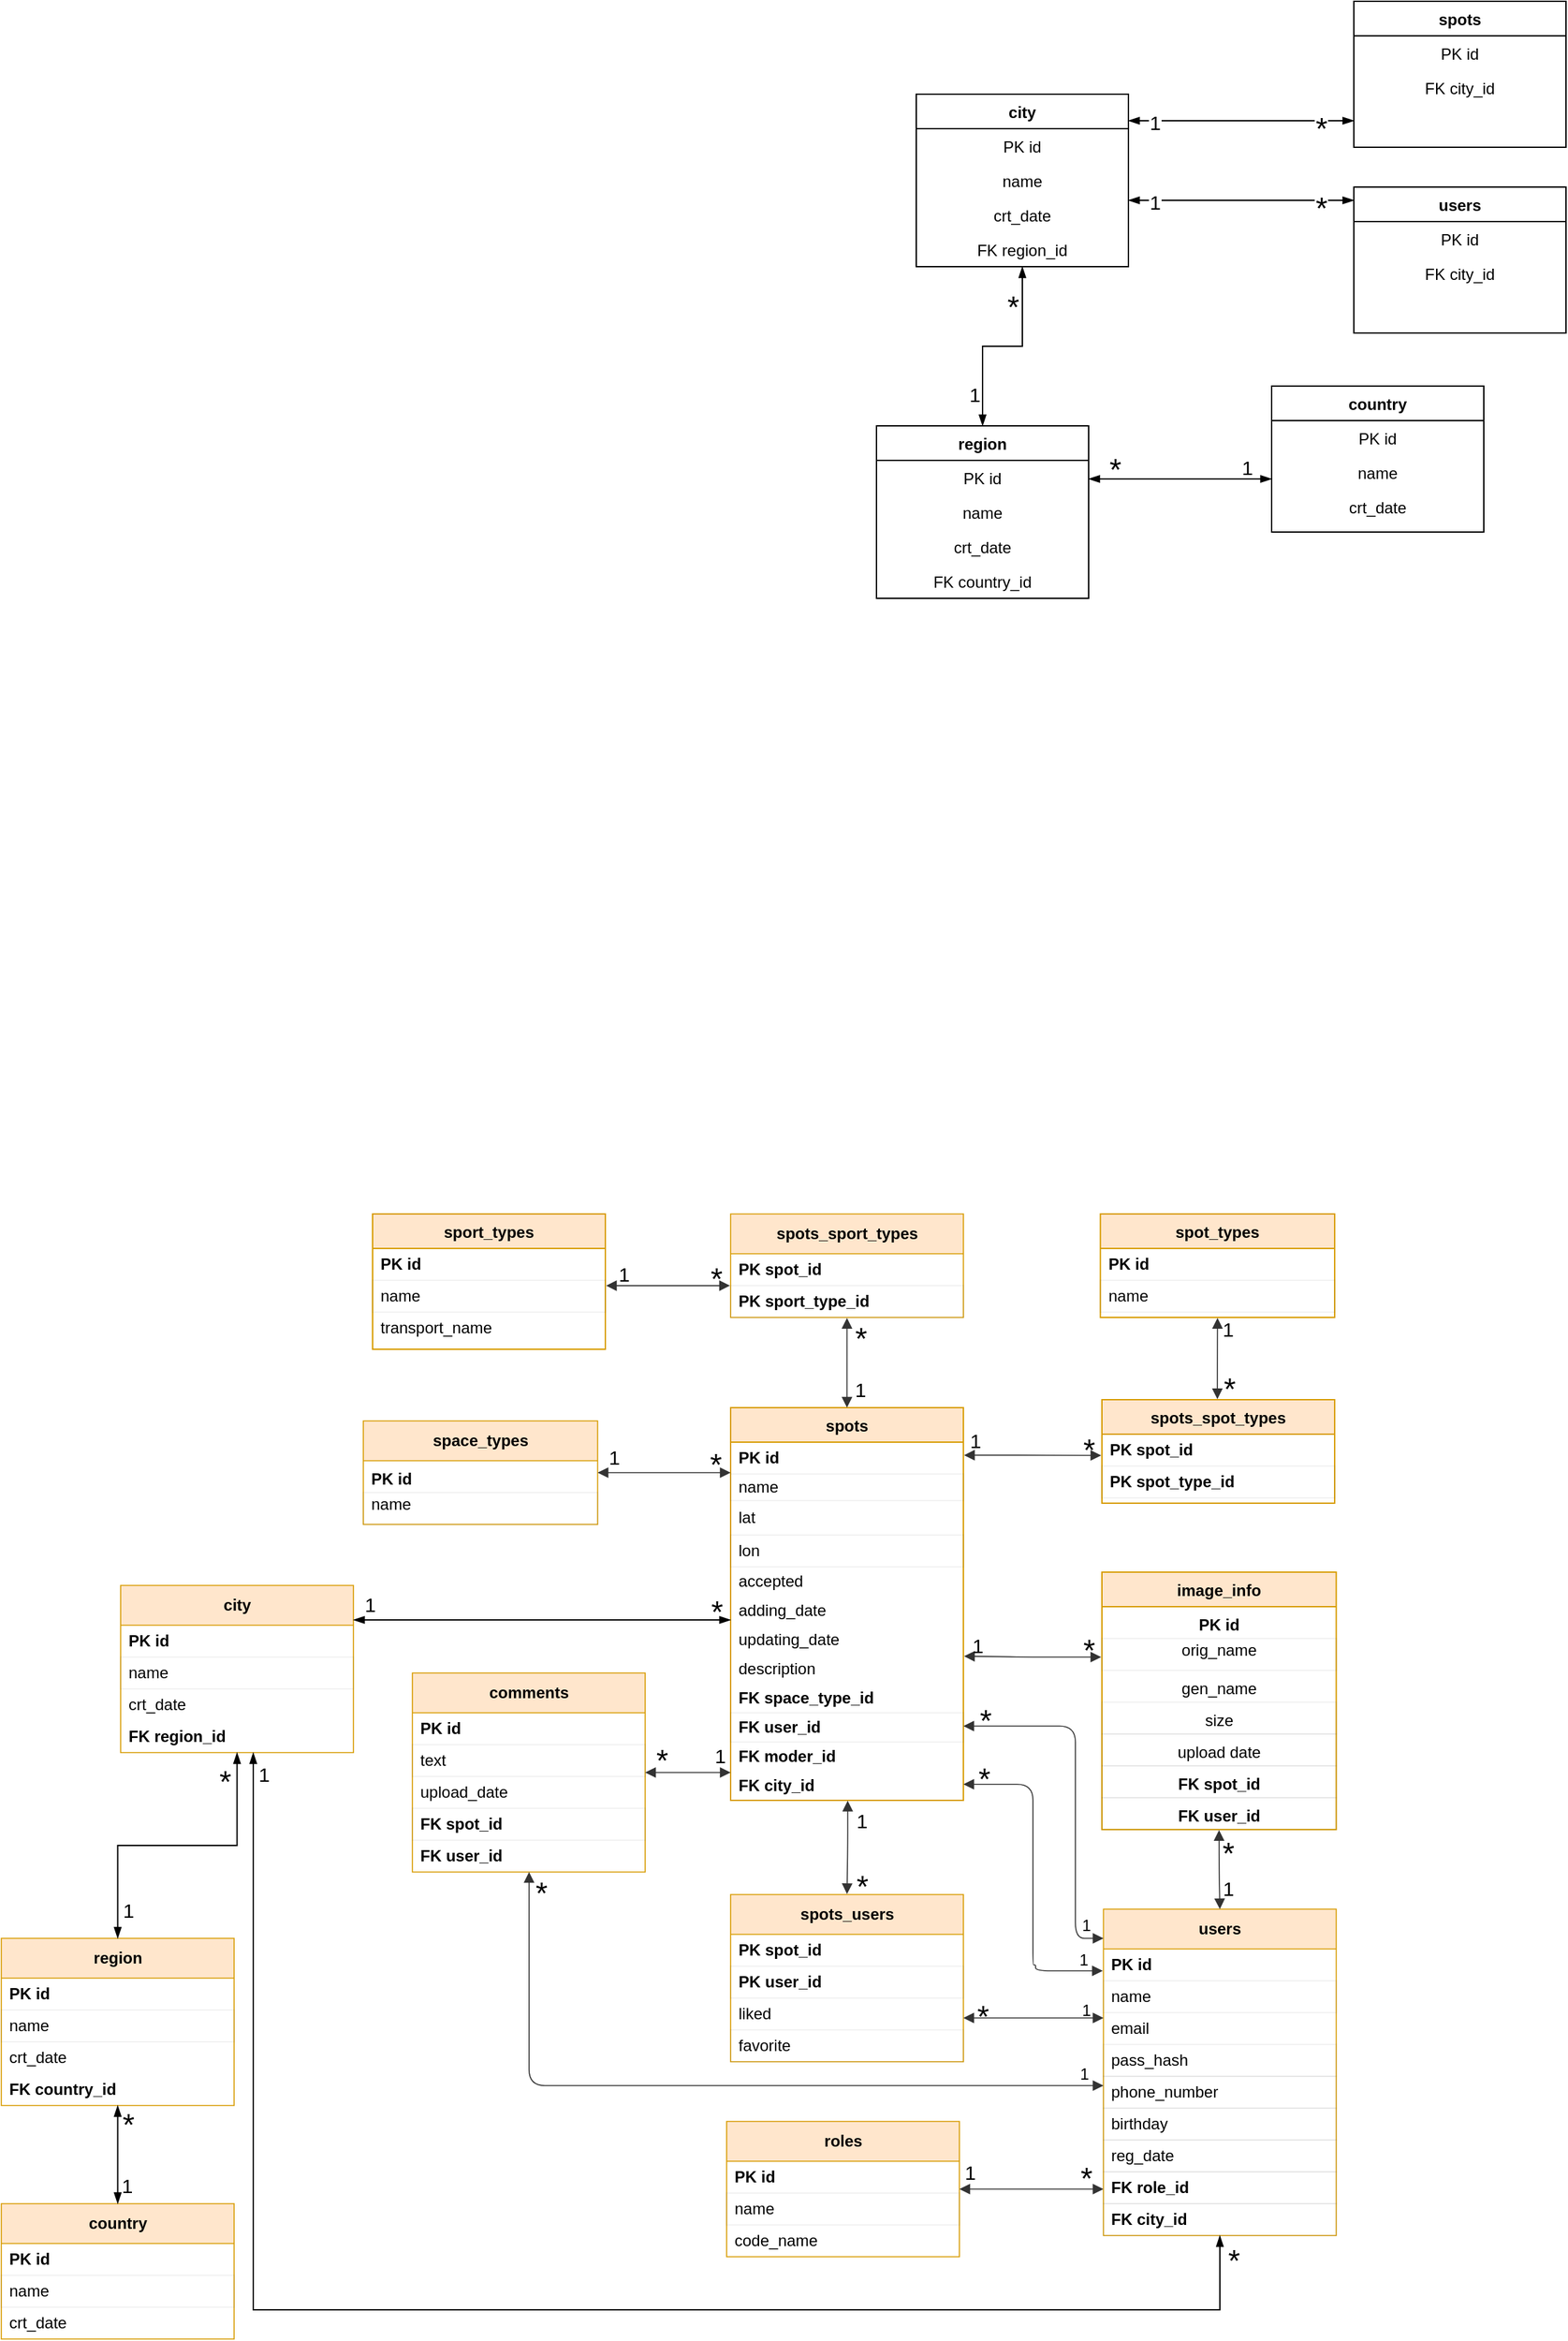 <mxfile version="21.6.9" type="device">
  <diagram id="C5RBs43oDa-KdzZeNtuy" name="Page-1">
    <mxGraphModel dx="2006" dy="648" grid="1" gridSize="10" guides="1" tooltips="1" connect="1" arrows="1" fold="1" page="1" pageScale="1" pageWidth="827" pageHeight="1169" math="0" shadow="0">
      <root>
        <mxCell id="WIyWlLk6GJQsqaUBKTNV-0" />
        <mxCell id="WIyWlLk6GJQsqaUBKTNV-1" parent="WIyWlLk6GJQsqaUBKTNV-0" />
        <mxCell id="zkfFHV4jXpPFQw0GAbJ--0" value="city" style="swimlane;align=center;verticalAlign=top;childLayout=stackLayout;horizontal=1;startSize=26;horizontalStack=0;resizeParent=1;resizeLast=0;collapsible=1;marginBottom=0;rounded=0;shadow=0;strokeWidth=1;fontFamily=Helvetica;swimlaneFillColor=default;" parent="WIyWlLk6GJQsqaUBKTNV-1" vertex="1">
          <mxGeometry x="240" y="140" width="160" height="130" as="geometry">
            <mxRectangle x="230" y="140" width="160" height="26" as="alternateBounds" />
          </mxGeometry>
        </mxCell>
        <mxCell id="zkfFHV4jXpPFQw0GAbJ--1" value="PK id" style="text;align=center;verticalAlign=top;spacingLeft=4;spacingRight=4;overflow=hidden;rotatable=0;points=[[0,0.5],[1,0.5]];portConstraint=eastwest;fontFamily=Helvetica;" parent="zkfFHV4jXpPFQw0GAbJ--0" vertex="1">
          <mxGeometry y="26" width="160" height="26" as="geometry" />
        </mxCell>
        <mxCell id="zkfFHV4jXpPFQw0GAbJ--3" value="name&#xa;" style="text;align=center;verticalAlign=top;spacingLeft=4;spacingRight=4;overflow=hidden;rotatable=0;points=[[0,0.5],[1,0.5]];portConstraint=eastwest;rounded=0;shadow=0;fontFamily=Helvetica;" parent="zkfFHV4jXpPFQw0GAbJ--0" vertex="1">
          <mxGeometry y="52" width="160" height="26" as="geometry" />
        </mxCell>
        <mxCell id="g6MJSV2zIn0to4Q6sfaw-13" value="crt_date" style="text;align=center;verticalAlign=top;spacingLeft=4;spacingRight=4;overflow=hidden;rotatable=0;points=[[0,0.5],[1,0.5]];portConstraint=eastwest;rounded=0;shadow=0;fontFamily=Helvetica;" parent="zkfFHV4jXpPFQw0GAbJ--0" vertex="1">
          <mxGeometry y="78" width="160" height="26" as="geometry" />
        </mxCell>
        <mxCell id="zkfFHV4jXpPFQw0GAbJ--2" value="FK region_id" style="text;align=center;verticalAlign=top;spacingLeft=4;spacingRight=4;overflow=hidden;rotatable=0;points=[[0,0.5],[1,0.5]];portConstraint=eastwest;rounded=0;shadow=0;fontFamily=Helvetica;" parent="zkfFHV4jXpPFQw0GAbJ--0" vertex="1">
          <mxGeometry y="104" width="160" height="26" as="geometry" />
        </mxCell>
        <mxCell id="zkfFHV4jXpPFQw0GAbJ--17" value="spots" style="swimlane;align=center;verticalAlign=top;childLayout=stackLayout;horizontal=1;startSize=26;horizontalStack=0;resizeParent=1;resizeLast=0;collapsible=1;marginBottom=0;rounded=0;shadow=0;strokeWidth=1;fontFamily=Helvetica;swimlaneFillColor=default;" parent="WIyWlLk6GJQsqaUBKTNV-1" vertex="1">
          <mxGeometry x="570" y="70" width="160" height="110" as="geometry">
            <mxRectangle x="550" y="140" width="160" height="26" as="alternateBounds" />
          </mxGeometry>
        </mxCell>
        <mxCell id="zkfFHV4jXpPFQw0GAbJ--18" value="PK id" style="text;align=center;verticalAlign=top;spacingLeft=4;spacingRight=4;overflow=hidden;rotatable=0;points=[[0,0.5],[1,0.5]];portConstraint=eastwest;fontFamily=Helvetica;" parent="zkfFHV4jXpPFQw0GAbJ--17" vertex="1">
          <mxGeometry y="26" width="160" height="26" as="geometry" />
        </mxCell>
        <mxCell id="g6MJSV2zIn0to4Q6sfaw-32" value="FK city_id" style="text;align=center;verticalAlign=top;spacingLeft=4;spacingRight=4;overflow=hidden;rotatable=0;points=[[0,0.5],[1,0.5]];portConstraint=eastwest;fontFamily=Helvetica;" parent="zkfFHV4jXpPFQw0GAbJ--17" vertex="1">
          <mxGeometry y="52" width="160" height="26" as="geometry" />
        </mxCell>
        <mxCell id="zkfFHV4jXpPFQw0GAbJ--26" value="" style="endArrow=blockThin;shadow=0;strokeWidth=1;rounded=0;endFill=1;edgeStyle=elbowEdgeStyle;elbow=vertical;startArrow=blockThin;startFill=1;align=center;fontFamily=Helvetica;" parent="WIyWlLk6GJQsqaUBKTNV-1" source="zkfFHV4jXpPFQw0GAbJ--0" target="zkfFHV4jXpPFQw0GAbJ--17" edge="1">
          <mxGeometry x="0.5" y="41" relative="1" as="geometry">
            <mxPoint x="380" y="192" as="sourcePoint" />
            <mxPoint x="540" y="192" as="targetPoint" />
            <mxPoint x="-40" y="32" as="offset" />
          </mxGeometry>
        </mxCell>
        <mxCell id="g6MJSV2zIn0to4Q6sfaw-18" value="1" style="edgeLabel;align=center;verticalAlign=middle;resizable=0;points=[];fontFamily=Helvetica;fontSize=15;" parent="zkfFHV4jXpPFQw0GAbJ--26" vertex="1" connectable="0">
          <mxGeometry x="-0.763" y="1" relative="1" as="geometry">
            <mxPoint y="1" as="offset" />
          </mxGeometry>
        </mxCell>
        <mxCell id="g6MJSV2zIn0to4Q6sfaw-19" value="*" style="edgeLabel;align=center;verticalAlign=middle;resizable=0;points=[];fontFamily=Helvetica;fontSize=23;" parent="zkfFHV4jXpPFQw0GAbJ--26" vertex="1" connectable="0">
          <mxGeometry x="0.737" y="1" relative="1" as="geometry">
            <mxPoint x="-2" y="4" as="offset" />
          </mxGeometry>
        </mxCell>
        <mxCell id="g6MJSV2zIn0to4Q6sfaw-0" value="region" style="swimlane;align=center;verticalAlign=top;childLayout=stackLayout;horizontal=1;startSize=26;horizontalStack=0;resizeParent=1;resizeLast=0;collapsible=1;marginBottom=0;rounded=0;shadow=0;strokeWidth=1;fontFamily=Helvetica;fillStyle=solid;swimlaneLine=1;swimlaneFillColor=default;" parent="WIyWlLk6GJQsqaUBKTNV-1" vertex="1">
          <mxGeometry x="210" y="390" width="160" height="130" as="geometry">
            <mxRectangle x="230" y="140" width="160" height="26" as="alternateBounds" />
          </mxGeometry>
        </mxCell>
        <mxCell id="g6MJSV2zIn0to4Q6sfaw-1" value="PK id" style="text;align=center;verticalAlign=top;spacingLeft=4;spacingRight=4;overflow=hidden;rotatable=0;points=[[0,0.5],[1,0.5]];portConstraint=eastwest;fontFamily=Helvetica;" parent="g6MJSV2zIn0to4Q6sfaw-0" vertex="1">
          <mxGeometry y="26" width="160" height="26" as="geometry" />
        </mxCell>
        <mxCell id="g6MJSV2zIn0to4Q6sfaw-3" value="name&#xa;" style="text;align=center;verticalAlign=top;spacingLeft=4;spacingRight=4;overflow=hidden;rotatable=0;points=[[0,0.5],[1,0.5]];portConstraint=eastwest;rounded=0;shadow=0;fontFamily=Helvetica;" parent="g6MJSV2zIn0to4Q6sfaw-0" vertex="1">
          <mxGeometry y="52" width="160" height="26" as="geometry" />
        </mxCell>
        <mxCell id="g6MJSV2zIn0to4Q6sfaw-12" value="crt_date" style="text;align=center;verticalAlign=top;spacingLeft=4;spacingRight=4;overflow=hidden;rotatable=0;points=[[0,0.5],[1,0.5]];portConstraint=eastwest;rounded=0;shadow=0;fontFamily=Helvetica;" parent="g6MJSV2zIn0to4Q6sfaw-0" vertex="1">
          <mxGeometry y="78" width="160" height="26" as="geometry" />
        </mxCell>
        <mxCell id="g6MJSV2zIn0to4Q6sfaw-2" value="FK country_id" style="text;align=center;verticalAlign=top;spacingLeft=4;spacingRight=4;overflow=hidden;rotatable=0;points=[[0,0.5],[1,0.5]];portConstraint=eastwest;rounded=0;shadow=0;fontFamily=Helvetica;" parent="g6MJSV2zIn0to4Q6sfaw-0" vertex="1">
          <mxGeometry y="104" width="160" height="26" as="geometry" />
        </mxCell>
        <mxCell id="g6MJSV2zIn0to4Q6sfaw-6" value="country" style="swimlane;align=center;verticalAlign=middle;childLayout=stackLayout;horizontal=1;startSize=26;horizontalStack=0;resizeParent=1;resizeLast=0;collapsible=1;marginBottom=0;rounded=0;shadow=0;strokeWidth=1;fontFamily=Helvetica;swimlaneFillColor=default;" parent="WIyWlLk6GJQsqaUBKTNV-1" vertex="1">
          <mxGeometry x="508" y="360" width="160" height="110" as="geometry">
            <mxRectangle x="230" y="140" width="160" height="26" as="alternateBounds" />
          </mxGeometry>
        </mxCell>
        <mxCell id="g6MJSV2zIn0to4Q6sfaw-7" value="PK id" style="text;align=center;verticalAlign=top;spacingLeft=4;spacingRight=4;overflow=hidden;rotatable=0;points=[[0,0.5],[1,0.5]];portConstraint=eastwest;fontFamily=Helvetica;" parent="g6MJSV2zIn0to4Q6sfaw-6" vertex="1">
          <mxGeometry y="26" width="160" height="26" as="geometry" />
        </mxCell>
        <mxCell id="g6MJSV2zIn0to4Q6sfaw-8" value="name" style="text;align=center;verticalAlign=top;spacingLeft=4;spacingRight=4;overflow=hidden;rotatable=0;points=[[0,0.5],[1,0.5]];portConstraint=eastwest;rounded=0;shadow=0;fontFamily=Helvetica;" parent="g6MJSV2zIn0to4Q6sfaw-6" vertex="1">
          <mxGeometry y="52" width="160" height="26" as="geometry" />
        </mxCell>
        <mxCell id="g6MJSV2zIn0to4Q6sfaw-9" value="crt_date" style="text;align=center;verticalAlign=top;spacingLeft=4;spacingRight=4;overflow=hidden;rotatable=0;points=[[0,0.5],[1,0.5]];portConstraint=eastwest;rounded=0;shadow=0;fontFamily=Helvetica;" parent="g6MJSV2zIn0to4Q6sfaw-6" vertex="1">
          <mxGeometry y="78" width="160" height="26" as="geometry" />
        </mxCell>
        <mxCell id="g6MJSV2zIn0to4Q6sfaw-20" value="" style="endArrow=blockThin;shadow=0;strokeWidth=1;rounded=0;endFill=1;edgeStyle=elbowEdgeStyle;elbow=vertical;startArrow=blockThin;startFill=1;align=center;fontFamily=Helvetica;" parent="WIyWlLk6GJQsqaUBKTNV-1" source="g6MJSV2zIn0to4Q6sfaw-0" target="zkfFHV4jXpPFQw0GAbJ--0" edge="1">
          <mxGeometry x="0.5" y="41" relative="1" as="geometry">
            <mxPoint x="410" y="195" as="sourcePoint" />
            <mxPoint x="518" y="195" as="targetPoint" />
            <mxPoint x="-40" y="32" as="offset" />
          </mxGeometry>
        </mxCell>
        <mxCell id="g6MJSV2zIn0to4Q6sfaw-21" value="1" style="edgeLabel;align=center;verticalAlign=middle;resizable=0;points=[];fontFamily=Helvetica;fontSize=15;" parent="g6MJSV2zIn0to4Q6sfaw-20" vertex="1" connectable="0">
          <mxGeometry x="-0.763" y="1" relative="1" as="geometry">
            <mxPoint x="-5" y="-7" as="offset" />
          </mxGeometry>
        </mxCell>
        <mxCell id="g6MJSV2zIn0to4Q6sfaw-22" value="*" style="edgeLabel;align=center;verticalAlign=middle;resizable=0;points=[];fontFamily=Helvetica;fontSize=23;" parent="g6MJSV2zIn0to4Q6sfaw-20" vertex="1" connectable="0">
          <mxGeometry x="0.737" y="1" relative="1" as="geometry">
            <mxPoint x="-6" y="8" as="offset" />
          </mxGeometry>
        </mxCell>
        <mxCell id="g6MJSV2zIn0to4Q6sfaw-23" value="" style="endArrow=blockThin;shadow=0;strokeWidth=1;rounded=0;endFill=1;edgeStyle=elbowEdgeStyle;elbow=vertical;startArrow=blockThin;startFill=1;align=center;fontFamily=Helvetica;" parent="WIyWlLk6GJQsqaUBKTNV-1" source="g6MJSV2zIn0to4Q6sfaw-6" target="g6MJSV2zIn0to4Q6sfaw-0" edge="1">
          <mxGeometry x="0.5" y="41" relative="1" as="geometry">
            <mxPoint x="330" y="370" as="sourcePoint" />
            <mxPoint x="330" y="280" as="targetPoint" />
            <mxPoint x="-40" y="32" as="offset" />
          </mxGeometry>
        </mxCell>
        <mxCell id="g6MJSV2zIn0to4Q6sfaw-24" value="1" style="edgeLabel;align=center;verticalAlign=middle;resizable=0;points=[];fontFamily=Helvetica;fontSize=15;labelBackgroundColor=none;" parent="g6MJSV2zIn0to4Q6sfaw-23" vertex="1" connectable="0">
          <mxGeometry x="-0.763" y="1" relative="1" as="geometry">
            <mxPoint x="-2" y="-11" as="offset" />
          </mxGeometry>
        </mxCell>
        <mxCell id="g6MJSV2zIn0to4Q6sfaw-25" value="*" style="edgeLabel;align=center;verticalAlign=middle;resizable=0;points=[];fontFamily=Helvetica;fontSize=23;labelBackgroundColor=none;" parent="g6MJSV2zIn0to4Q6sfaw-23" vertex="1" connectable="0">
          <mxGeometry x="0.737" y="1" relative="1" as="geometry">
            <mxPoint x="2" y="-11" as="offset" />
          </mxGeometry>
        </mxCell>
        <mxCell id="g6MJSV2zIn0to4Q6sfaw-26" value="users" style="swimlane;align=center;verticalAlign=top;childLayout=stackLayout;horizontal=1;startSize=26;horizontalStack=0;resizeParent=1;resizeLast=0;collapsible=1;marginBottom=0;rounded=0;shadow=0;strokeWidth=1;fontFamily=Helvetica;swimlaneFillColor=default;" parent="WIyWlLk6GJQsqaUBKTNV-1" vertex="1">
          <mxGeometry x="570" y="210" width="160" height="110" as="geometry">
            <mxRectangle x="550" y="140" width="160" height="26" as="alternateBounds" />
          </mxGeometry>
        </mxCell>
        <mxCell id="g6MJSV2zIn0to4Q6sfaw-27" value="PK id" style="text;align=center;verticalAlign=top;spacingLeft=4;spacingRight=4;overflow=hidden;rotatable=0;points=[[0,0.5],[1,0.5]];portConstraint=eastwest;fontFamily=Helvetica;" parent="g6MJSV2zIn0to4Q6sfaw-26" vertex="1">
          <mxGeometry y="26" width="160" height="26" as="geometry" />
        </mxCell>
        <mxCell id="g6MJSV2zIn0to4Q6sfaw-33" value="FK city_id" style="text;align=center;verticalAlign=top;spacingLeft=4;spacingRight=4;overflow=hidden;rotatable=0;points=[[0,0.5],[1,0.5]];portConstraint=eastwest;fontFamily=Helvetica;" parent="g6MJSV2zIn0to4Q6sfaw-26" vertex="1">
          <mxGeometry y="52" width="160" height="26" as="geometry" />
        </mxCell>
        <mxCell id="g6MJSV2zIn0to4Q6sfaw-29" value="" style="endArrow=blockThin;shadow=0;strokeWidth=1;rounded=0;endFill=1;edgeStyle=elbowEdgeStyle;elbow=vertical;startArrow=blockThin;startFill=1;align=center;fontFamily=Helvetica;" parent="WIyWlLk6GJQsqaUBKTNV-1" source="zkfFHV4jXpPFQw0GAbJ--0" target="g6MJSV2zIn0to4Q6sfaw-26" edge="1">
          <mxGeometry x="0.5" y="41" relative="1" as="geometry">
            <mxPoint x="518" y="195" as="sourcePoint" />
            <mxPoint x="410" y="195" as="targetPoint" />
            <mxPoint x="-40" y="32" as="offset" />
            <Array as="points">
              <mxPoint x="510" y="220" />
            </Array>
          </mxGeometry>
        </mxCell>
        <mxCell id="g6MJSV2zIn0to4Q6sfaw-30" value="1" style="edgeLabel;align=center;verticalAlign=middle;resizable=0;points=[];fontFamily=Helvetica;fontSize=15;" parent="g6MJSV2zIn0to4Q6sfaw-29" vertex="1" connectable="0">
          <mxGeometry x="-0.763" y="1" relative="1" as="geometry">
            <mxPoint y="1" as="offset" />
          </mxGeometry>
        </mxCell>
        <mxCell id="g6MJSV2zIn0to4Q6sfaw-31" value="*" style="edgeLabel;align=center;verticalAlign=middle;resizable=0;points=[];fontFamily=Helvetica;fontSize=23;" parent="g6MJSV2zIn0to4Q6sfaw-29" vertex="1" connectable="0">
          <mxGeometry x="0.737" y="1" relative="1" as="geometry">
            <mxPoint x="-2" y="4" as="offset" />
          </mxGeometry>
        </mxCell>
        <mxCell id="g6MJSV2zIn0to4Q6sfaw-78" value="roles" style="overflow=block;blockSpacing=1;swimlane;childLayout=stackLayout;horizontal=1;horizontalStack=0;resizeParent=1;resizeParentMax=0;resizeLast=0;collapsible=0;marginBottom=0;swimlaneFillColor=#ffffff;startSize=30;whiteSpace=wrap;align=center;spacing=0;strokeOpacity=100;strokeWidth=0.8;fontFamily=Helvetica;container=0;verticalAlign=middle;fillColor=#ffe6cc;strokeColor=#d79b00;" parent="WIyWlLk6GJQsqaUBKTNV-1" vertex="1">
          <mxGeometry x="96.997" y="1667.998" width="175.54" height="102" as="geometry" />
        </mxCell>
        <mxCell id="g6MJSV2zIn0to4Q6sfaw-79" value="PK id" style="part=1;resizeHeight=0;strokeColor=none;align=left;verticalAlign=middle;spacingLeft=4;spacingRight=4;overflow=hidden;rotatable=0;points=[[0,0.5],[1,0.5]];portConstraint=eastwest;whiteSpace=wrap;#FFFFFFwhiteSpace=wrap;fillColor=none;strokeOpacity=100;fontFamily=Helvetica;container=0;fontStyle=1" parent="g6MJSV2zIn0to4Q6sfaw-78" vertex="1">
          <mxGeometry y="30" width="175.54" height="24" as="geometry" />
        </mxCell>
        <mxCell id="g6MJSV2zIn0to4Q6sfaw-80" value="name" style="part=1;resizeHeight=0;align=left;verticalAlign=middle;spacingLeft=4;spacingRight=4;rotatable=0;points=[[0,0.5],[1,0.5]];portConstraint=eastwest;whiteSpace=wrap;#FFFFFFwhiteSpace=wrap;overflow=block;blockSpacing=1;opacity=5;fontFamily=Helvetica;container=0;" parent="g6MJSV2zIn0to4Q6sfaw-78" vertex="1">
          <mxGeometry y="54" width="175.54" height="24" as="geometry" />
        </mxCell>
        <mxCell id="g6MJSV2zIn0to4Q6sfaw-81" value="code_name" style="part=1;resizeHeight=0;strokeColor=none;align=left;verticalAlign=middle;spacingLeft=4;spacingRight=4;overflow=hidden;rotatable=0;points=[[0,0.5],[1,0.5]];portConstraint=eastwest;whiteSpace=wrap;#FFFFFFwhiteSpace=wrap;fillColor=none;strokeOpacity=100;fontFamily=Helvetica;container=0;" parent="g6MJSV2zIn0to4Q6sfaw-78" vertex="1">
          <mxGeometry y="78" width="175.54" height="24" as="geometry" />
        </mxCell>
        <mxCell id="g6MJSV2zIn0to4Q6sfaw-135" value="" style="jettySize=18;whiteSpace=wrap;strokeColor=#333333;strokeOpacity=100;strokeWidth=0.8;rounded=1;arcSize=24;edgeStyle=orthogonalEdgeStyle;startArrow=block;startFill=1;endArrow=block;endFill=1;lucidId=loGM5e4~qs10;align=center;fontFamily=Helvetica;" parent="WIyWlLk6GJQsqaUBKTNV-1" source="g6MJSV2zIn0to4Q6sfaw-78" target="g6MJSV2zIn0to4Q6sfaw-68" edge="1">
          <mxGeometry width="100" height="100" relative="1" as="geometry">
            <Array as="points">
              <mxPoint x="350" y="1719" />
              <mxPoint x="350" y="1719" />
            </Array>
            <mxPoint x="290" y="1732" as="sourcePoint" />
            <mxPoint x="370" y="1740" as="targetPoint" />
          </mxGeometry>
        </mxCell>
        <mxCell id="g6MJSV2zIn0to4Q6sfaw-137" value="1" style="text;resizable=0;align=center;verticalAlign=middle;fontFamily=Helvetica;container=0;fontSize=15;" parent="g6MJSV2zIn0to4Q6sfaw-135" vertex="1">
          <mxGeometry x="-0.654" relative="1" as="geometry">
            <mxPoint x="-11" y="-14" as="offset" />
          </mxGeometry>
        </mxCell>
        <mxCell id="r9lJz0LnYFbDQjaUFzBp-0" value="*" style="edgeLabel;html=1;align=center;verticalAlign=middle;resizable=0;points=[];fontSize=23;labelBackgroundColor=none;" vertex="1" connectable="0" parent="g6MJSV2zIn0to4Q6sfaw-135">
          <mxGeometry x="0.782" y="1" relative="1" as="geometry">
            <mxPoint x="-2" y="-7" as="offset" />
          </mxGeometry>
        </mxCell>
        <mxCell id="g6MJSV2zIn0to4Q6sfaw-35" value="spots" style="swimlane;align=center;verticalAlign=middle;childLayout=stackLayout;horizontal=1;startSize=26;horizontalStack=0;resizeParent=1;resizeLast=0;collapsible=1;marginBottom=0;rounded=0;shadow=0;strokeWidth=1;fontFamily=Helvetica;swimlaneFillColor=default;fillColor=#ffe6cc;strokeColor=#d79b00;" parent="WIyWlLk6GJQsqaUBKTNV-1" vertex="1">
          <mxGeometry x="100.0" y="1130" width="175.54" height="296" as="geometry" />
        </mxCell>
        <mxCell id="g6MJSV2zIn0to4Q6sfaw-36" value="PK id" style="part=1;resizeHeight=0;strokeColor=none;align=left;verticalAlign=middle;spacingLeft=4;spacingRight=4;overflow=hidden;rotatable=0;points=[[0,0.5],[1,0.5]];portConstraint=eastwest;whiteSpace=wrap;#FFFFFFwhiteSpace=wrap;fillColor=none;strokeOpacity=100;fontFamily=Helvetica;container=0;fontStyle=1" parent="g6MJSV2zIn0to4Q6sfaw-35" vertex="1">
          <mxGeometry y="26" width="175.54" height="24" as="geometry" />
        </mxCell>
        <mxCell id="g6MJSV2zIn0to4Q6sfaw-37" value="name" style="part=1;resizeHeight=0;align=left;verticalAlign=middle;spacingLeft=4;spacingRight=4;rotatable=0;points=[[0,0.5],[1,0.5]];portConstraint=eastwest;whiteSpace=wrap;#FFFFFFwhiteSpace=wrap;overflow=block;blockSpacing=1;opacity=5;fontFamily=Helvetica;container=0;" parent="g6MJSV2zIn0to4Q6sfaw-35" vertex="1">
          <mxGeometry y="50" width="175.54" height="20" as="geometry" />
        </mxCell>
        <mxCell id="g6MJSV2zIn0to4Q6sfaw-38" value="lat" style="part=1;resizeHeight=0;strokeColor=none;align=left;verticalAlign=middle;spacingLeft=4;spacingRight=4;overflow=hidden;rotatable=0;points=[[0,0.5],[1,0.5]];portConstraint=eastwest;whiteSpace=wrap;#FFFFFFwhiteSpace=wrap;fillColor=none;strokeOpacity=100;fontFamily=Helvetica;container=0;" parent="g6MJSV2zIn0to4Q6sfaw-35" vertex="1">
          <mxGeometry y="70" width="175.54" height="26" as="geometry" />
        </mxCell>
        <mxCell id="g6MJSV2zIn0to4Q6sfaw-39" value="lon" style="part=1;resizeHeight=0;align=left;verticalAlign=middle;spacingLeft=4;spacingRight=4;overflow=hidden;rotatable=0;points=[[0,0.5],[1,0.5]];portConstraint=eastwest;whiteSpace=wrap;#FFFFFFwhiteSpace=wrap;opacity=5;fontFamily=Helvetica;container=0;" parent="g6MJSV2zIn0to4Q6sfaw-35" vertex="1">
          <mxGeometry y="96" width="175.54" height="24" as="geometry" />
        </mxCell>
        <mxCell id="A6hxOELhmEAThyasm0-c-22" value="accepted" style="part=1;resizeHeight=0;strokeColor=none;align=left;verticalAlign=middle;spacingLeft=4;spacingRight=4;rotatable=0;points=[[0,0.5],[1,0.5]];portConstraint=eastwest;whiteSpace=wrap;#FFFFFFwhiteSpace=wrap;overflow=block;blockSpacing=1;fillColor=none;strokeOpacity=100;fontFamily=Helvetica;container=0;" parent="g6MJSV2zIn0to4Q6sfaw-35" vertex="1">
          <mxGeometry y="120" width="175.54" height="22" as="geometry" />
        </mxCell>
        <mxCell id="A6hxOELhmEAThyasm0-c-23" value="adding_date" style="part=1;resizeHeight=0;strokeColor=none;align=left;verticalAlign=middle;spacingLeft=4;spacingRight=4;rotatable=0;points=[[0,0.5],[1,0.5]];portConstraint=eastwest;whiteSpace=wrap;#FFFFFFwhiteSpace=wrap;overflow=block;blockSpacing=1;fillColor=none;strokeOpacity=100;fontFamily=Helvetica;container=0;" parent="g6MJSV2zIn0to4Q6sfaw-35" vertex="1">
          <mxGeometry y="142" width="175.54" height="22" as="geometry" />
        </mxCell>
        <mxCell id="A6hxOELhmEAThyasm0-c-24" value="updating_date" style="part=1;resizeHeight=0;strokeColor=none;align=left;verticalAlign=middle;spacingLeft=4;spacingRight=4;rotatable=0;points=[[0,0.5],[1,0.5]];portConstraint=eastwest;whiteSpace=wrap;#FFFFFFwhiteSpace=wrap;overflow=block;blockSpacing=1;fillColor=none;strokeOpacity=100;fontFamily=Helvetica;container=0;" parent="g6MJSV2zIn0to4Q6sfaw-35" vertex="1">
          <mxGeometry y="164" width="175.54" height="22" as="geometry" />
        </mxCell>
        <mxCell id="A6hxOELhmEAThyasm0-c-25" value="description" style="part=1;resizeHeight=0;strokeColor=none;align=left;verticalAlign=middle;spacingLeft=4;spacingRight=4;rotatable=0;points=[[0,0.5],[1,0.5]];portConstraint=eastwest;whiteSpace=wrap;#FFFFFFwhiteSpace=wrap;overflow=block;blockSpacing=1;fillColor=none;strokeOpacity=100;fontFamily=Helvetica;container=0;" parent="g6MJSV2zIn0to4Q6sfaw-35" vertex="1">
          <mxGeometry y="186" width="175.54" height="22" as="geometry" />
        </mxCell>
        <mxCell id="A6hxOELhmEAThyasm0-c-26" value="FK space_type_id" style="part=1;resizeHeight=0;strokeColor=none;align=left;verticalAlign=middle;spacingLeft=4;spacingRight=4;rotatable=0;points=[[0,0.5],[1,0.5]];portConstraint=eastwest;whiteSpace=wrap;#FFFFFFwhiteSpace=wrap;overflow=block;blockSpacing=1;fillColor=none;strokeOpacity=100;fontFamily=Helvetica;container=0;fontStyle=1" parent="g6MJSV2zIn0to4Q6sfaw-35" vertex="1">
          <mxGeometry y="208" width="175.54" height="22" as="geometry" />
        </mxCell>
        <mxCell id="A6hxOELhmEAThyasm0-c-8" value="FK user_id" style="part=1;resizeHeight=0;align=left;verticalAlign=middle;spacingLeft=4;spacingRight=4;rotatable=0;points=[[0,0.5],[1,0.5]];portConstraint=eastwest;whiteSpace=wrap;#FFFFFFwhiteSpace=wrap;overflow=block;blockSpacing=1;opacity=5;fontFamily=Helvetica;container=0;fontStyle=1" parent="g6MJSV2zIn0to4Q6sfaw-35" vertex="1">
          <mxGeometry y="230" width="175.54" height="22" as="geometry" />
        </mxCell>
        <mxCell id="A6hxOELhmEAThyasm0-c-9" value="FK moder_id" style="part=1;resizeHeight=0;strokeColor=none;align=left;verticalAlign=middle;spacingLeft=4;spacingRight=4;rotatable=0;points=[[0,0.5],[1,0.5]];portConstraint=eastwest;whiteSpace=wrap;#FFFFFFwhiteSpace=wrap;overflow=block;blockSpacing=1;fillColor=none;strokeOpacity=100;fontFamily=Helvetica;container=0;fontStyle=1" parent="g6MJSV2zIn0to4Q6sfaw-35" vertex="1">
          <mxGeometry y="252" width="175.54" height="22" as="geometry" />
        </mxCell>
        <mxCell id="A6hxOELhmEAThyasm0-c-27" value="FK city_id" style="part=1;resizeHeight=0;strokeColor=none;align=left;verticalAlign=middle;spacingLeft=4;spacingRight=4;rotatable=0;points=[[0,0.5],[1,0.5]];portConstraint=eastwest;whiteSpace=wrap;#FFFFFFwhiteSpace=wrap;overflow=block;blockSpacing=1;fillColor=none;strokeOpacity=100;fontFamily=Helvetica;container=0;fontStyle=1" parent="g6MJSV2zIn0to4Q6sfaw-35" vertex="1">
          <mxGeometry y="274" width="175.54" height="22" as="geometry" />
        </mxCell>
        <mxCell id="g6MJSV2zIn0to4Q6sfaw-48" value="spot_types" style="swimlane;align=center;verticalAlign=middle;childLayout=stackLayout;horizontal=1;startSize=26;horizontalStack=0;resizeParent=1;resizeLast=0;collapsible=1;marginBottom=0;rounded=0;shadow=0;strokeWidth=1;fontFamily=Helvetica;swimlaneFillColor=default;fillColor=#ffe6cc;strokeColor=#d79b00;" parent="WIyWlLk6GJQsqaUBKTNV-1" vertex="1">
          <mxGeometry x="378.826" y="984" width="176.718" height="78" as="geometry" />
        </mxCell>
        <mxCell id="g6MJSV2zIn0to4Q6sfaw-49" value="PK id" style="part=1;resizeHeight=0;strokeColor=none;align=left;verticalAlign=middle;spacingLeft=4;spacingRight=4;overflow=hidden;rotatable=0;points=[[0,0.5],[1,0.5]];portConstraint=eastwest;whiteSpace=wrap;#FFFFFFwhiteSpace=wrap;fillColor=none;strokeOpacity=100;fontFamily=Helvetica;container=0;fontStyle=1" parent="g6MJSV2zIn0to4Q6sfaw-48" vertex="1">
          <mxGeometry y="26" width="176.718" height="24" as="geometry" />
        </mxCell>
        <mxCell id="g6MJSV2zIn0to4Q6sfaw-50" value="name" style="part=1;resizeHeight=0;align=left;verticalAlign=middle;spacingLeft=4;spacingRight=4;rotatable=0;points=[[0,0.5],[1,0.5]];portConstraint=eastwest;whiteSpace=wrap;#FFFFFFwhiteSpace=wrap;overflow=block;blockSpacing=1;opacity=5;fontFamily=Helvetica;container=0;" parent="g6MJSV2zIn0to4Q6sfaw-48" vertex="1">
          <mxGeometry y="50" width="176.718" height="24" as="geometry" />
        </mxCell>
        <mxCell id="g6MJSV2zIn0to4Q6sfaw-52" value="space_types" style="overflow=block;blockSpacing=1;swimlane;childLayout=stackLayout;horizontal=1;horizontalStack=0;resizeParent=1;resizeParentMax=0;resizeLast=0;collapsible=0;marginBottom=0;swimlaneFillColor=#ffffff;startSize=30;whiteSpace=wrap;align=center;spacing=0;strokeOpacity=100;strokeWidth=0.8;fontFamily=Helvetica;container=0;verticalAlign=middle;fillColor=#ffe6cc;strokeColor=#d79b00;" parent="WIyWlLk6GJQsqaUBKTNV-1" vertex="1">
          <mxGeometry x="-177.004" y="1140.002" width="176.718" height="78" as="geometry" />
        </mxCell>
        <mxCell id="g6MJSV2zIn0to4Q6sfaw-53" value="PK id" style="part=1;resizeHeight=0;strokeColor=none;align=left;verticalAlign=top;spacingLeft=4;spacingRight=4;overflow=hidden;rotatable=0;points=[[0,0.5],[1,0.5]];portConstraint=eastwest;whiteSpace=wrap;#FFFFFFwhiteSpace=wrap;fillColor=none;strokeOpacity=100;fontFamily=Helvetica;fontStyle=1" parent="g6MJSV2zIn0to4Q6sfaw-52" vertex="1">
          <mxGeometry y="30" width="176.718" height="24" as="geometry" />
        </mxCell>
        <mxCell id="g6MJSV2zIn0to4Q6sfaw-54" value="name" style="part=1;resizeHeight=0;align=left;verticalAlign=top;spacingLeft=4;spacingRight=4;rotatable=0;points=[[0,0.5],[1,0.5]];portConstraint=eastwest;whiteSpace=wrap;#FFFFFFwhiteSpace=wrap;overflow=block;blockSpacing=1;opacity=5;fontFamily=Helvetica;" parent="g6MJSV2zIn0to4Q6sfaw-52" vertex="1">
          <mxGeometry y="54" width="176.718" height="24" as="geometry" />
        </mxCell>
        <mxCell id="g6MJSV2zIn0to4Q6sfaw-56" value="sport_types" style="swimlane;align=center;verticalAlign=middle;childLayout=stackLayout;horizontal=1;startSize=26;horizontalStack=0;resizeParent=1;resizeLast=0;collapsible=1;marginBottom=0;rounded=0;shadow=0;strokeWidth=1;fontFamily=Helvetica;swimlaneFillColor=default;fillColor=#ffe6cc;strokeColor=#d79b00;" parent="WIyWlLk6GJQsqaUBKTNV-1" vertex="1">
          <mxGeometry x="-170.002" y="984" width="175.54" height="102" as="geometry" />
        </mxCell>
        <mxCell id="g6MJSV2zIn0to4Q6sfaw-57" value="PK id" style="part=1;resizeHeight=0;strokeColor=none;align=left;verticalAlign=middle;spacingLeft=4;spacingRight=4;overflow=hidden;rotatable=0;points=[[0,0.5],[1,0.5]];portConstraint=eastwest;whiteSpace=wrap;#FFFFFFwhiteSpace=wrap;fillColor=none;strokeOpacity=100;fontFamily=Helvetica;container=0;fontStyle=1" parent="g6MJSV2zIn0to4Q6sfaw-56" vertex="1">
          <mxGeometry y="26" width="175.54" height="24" as="geometry" />
        </mxCell>
        <mxCell id="g6MJSV2zIn0to4Q6sfaw-58" value="name" style="part=1;resizeHeight=0;align=left;verticalAlign=middle;spacingLeft=4;spacingRight=4;rotatable=0;points=[[0,0.5],[1,0.5]];portConstraint=eastwest;whiteSpace=wrap;#FFFFFFwhiteSpace=wrap;overflow=block;blockSpacing=1;opacity=5;fontFamily=Helvetica;container=0;" parent="g6MJSV2zIn0to4Q6sfaw-56" vertex="1">
          <mxGeometry y="50" width="175.54" height="24" as="geometry" />
        </mxCell>
        <mxCell id="g6MJSV2zIn0to4Q6sfaw-59" value="transport_name" style="part=1;resizeHeight=0;strokeColor=none;align=left;verticalAlign=middle;spacingLeft=4;spacingRight=4;overflow=hidden;rotatable=0;points=[[0,0.5],[1,0.5]];portConstraint=eastwest;whiteSpace=wrap;#FFFFFFwhiteSpace=wrap;fillColor=none;strokeOpacity=100;fontFamily=Helvetica;container=0;" parent="g6MJSV2zIn0to4Q6sfaw-56" vertex="1">
          <mxGeometry y="74" width="175.54" height="24" as="geometry" />
        </mxCell>
        <mxCell id="g6MJSV2zIn0to4Q6sfaw-61" value="comments" style="overflow=block;blockSpacing=1;swimlane;childLayout=stackLayout;horizontal=1;horizontalStack=0;resizeParent=1;resizeParentMax=0;resizeLast=0;collapsible=0;marginBottom=0;swimlaneFillColor=#ffffff;startSize=30;whiteSpace=wrap;align=center;spacing=0;strokeOpacity=100;strokeWidth=0.8;fontFamily=Helvetica;container=0;verticalAlign=middle;fillColor=#ffe6cc;strokeColor=#d79b00;" parent="WIyWlLk6GJQsqaUBKTNV-1" vertex="1">
          <mxGeometry x="-140" y="1330" width="175.54" height="150" as="geometry" />
        </mxCell>
        <mxCell id="g6MJSV2zIn0to4Q6sfaw-62" value="PK id" style="part=1;resizeHeight=0;strokeColor=none;align=left;verticalAlign=middle;spacingLeft=4;spacingRight=4;overflow=hidden;rotatable=0;points=[[0,0.5],[1,0.5]];portConstraint=eastwest;whiteSpace=wrap;#FFFFFFwhiteSpace=wrap;fillColor=none;strokeOpacity=100;fontFamily=Helvetica;fontStyle=1" parent="g6MJSV2zIn0to4Q6sfaw-61" vertex="1">
          <mxGeometry y="30" width="175.54" height="24" as="geometry" />
        </mxCell>
        <mxCell id="g6MJSV2zIn0to4Q6sfaw-63" value="text" style="part=1;resizeHeight=0;align=left;verticalAlign=middle;spacingLeft=4;spacingRight=4;rotatable=0;points=[[0,0.5],[1,0.5]];portConstraint=eastwest;whiteSpace=wrap;#FFFFFFwhiteSpace=wrap;overflow=block;blockSpacing=1;opacity=5;fontFamily=Helvetica;" parent="g6MJSV2zIn0to4Q6sfaw-61" vertex="1">
          <mxGeometry y="54" width="175.54" height="24" as="geometry" />
        </mxCell>
        <mxCell id="g6MJSV2zIn0to4Q6sfaw-64" value="upload_date" style="part=1;resizeHeight=0;strokeColor=none;align=left;verticalAlign=middle;spacingLeft=4;spacingRight=4;overflow=hidden;rotatable=0;points=[[0,0.5],[1,0.5]];portConstraint=eastwest;whiteSpace=wrap;#FFFFFFwhiteSpace=wrap;fillColor=none;strokeOpacity=100;fontFamily=Helvetica;" parent="g6MJSV2zIn0to4Q6sfaw-61" vertex="1">
          <mxGeometry y="78" width="175.54" height="24" as="geometry" />
        </mxCell>
        <mxCell id="g6MJSV2zIn0to4Q6sfaw-65" value="FK spot_id" style="part=1;resizeHeight=0;align=left;verticalAlign=middle;spacingLeft=4;spacingRight=4;overflow=hidden;rotatable=0;points=[[0,0.5],[1,0.5]];portConstraint=eastwest;whiteSpace=wrap;#FFFFFFwhiteSpace=wrap;opacity=5;fontFamily=Helvetica;fontStyle=1" parent="g6MJSV2zIn0to4Q6sfaw-61" vertex="1">
          <mxGeometry y="102" width="175.54" height="24" as="geometry" />
        </mxCell>
        <mxCell id="A6hxOELhmEAThyasm0-c-12" value="FK user_id" style="part=1;resizeHeight=0;strokeColor=none;align=left;verticalAlign=middle;spacingLeft=4;spacingRight=4;rotatable=0;points=[[0,0.5],[1,0.5]];portConstraint=eastwest;whiteSpace=wrap;#FFFFFFwhiteSpace=wrap;overflow=block;blockSpacing=1;fillColor=none;strokeOpacity=100;fontFamily=Helvetica;fontStyle=1" parent="g6MJSV2zIn0to4Q6sfaw-61" vertex="1">
          <mxGeometry y="126" width="175.54" height="24" as="geometry" />
        </mxCell>
        <mxCell id="g6MJSV2zIn0to4Q6sfaw-68" value="users" style="overflow=block;blockSpacing=1;swimlane;childLayout=stackLayout;horizontal=1;horizontalStack=0;resizeParent=1;resizeParentMax=0;resizeLast=0;collapsible=0;marginBottom=0;swimlaneFillColor=#ffffff;startSize=30;whiteSpace=wrap;align=center;spacing=0;strokeOpacity=100;strokeWidth=0.8;fontFamily=Helvetica;container=0;verticalAlign=middle;fillColor=#ffe6cc;strokeColor=#d79b00;" parent="WIyWlLk6GJQsqaUBKTNV-1" vertex="1">
          <mxGeometry x="381.182" y="1508.001" width="175.54" height="246" as="geometry" />
        </mxCell>
        <mxCell id="g6MJSV2zIn0to4Q6sfaw-69" value="PK id" style="part=1;resizeHeight=0;strokeColor=none;align=left;verticalAlign=middle;spacingLeft=4;spacingRight=4;overflow=hidden;rotatable=0;points=[[0,0.5],[1,0.5]];portConstraint=eastwest;whiteSpace=wrap;#FFFFFFwhiteSpace=wrap;fillColor=none;strokeOpacity=100;fontFamily=Helvetica;container=0;fontStyle=1" parent="g6MJSV2zIn0to4Q6sfaw-68" vertex="1">
          <mxGeometry y="30" width="175.54" height="24" as="geometry" />
        </mxCell>
        <mxCell id="g6MJSV2zIn0to4Q6sfaw-70" value="name" style="part=1;resizeHeight=0;align=left;verticalAlign=middle;spacingLeft=4;spacingRight=4;rotatable=0;points=[[0,0.5],[1,0.5]];portConstraint=eastwest;whiteSpace=wrap;#FFFFFFwhiteSpace=wrap;overflow=block;blockSpacing=1;opacity=5;fontFamily=Helvetica;container=0;" parent="g6MJSV2zIn0to4Q6sfaw-68" vertex="1">
          <mxGeometry y="54" width="175.54" height="24" as="geometry" />
        </mxCell>
        <mxCell id="g6MJSV2zIn0to4Q6sfaw-71" value="email" style="part=1;resizeHeight=0;strokeColor=none;align=left;verticalAlign=middle;spacingLeft=4;spacingRight=4;overflow=hidden;rotatable=0;points=[[0,0.5],[1,0.5]];portConstraint=eastwest;whiteSpace=wrap;#FFFFFFwhiteSpace=wrap;fillColor=none;strokeOpacity=100;fontFamily=Helvetica;container=0;" parent="g6MJSV2zIn0to4Q6sfaw-68" vertex="1">
          <mxGeometry y="78" width="175.54" height="24" as="geometry" />
        </mxCell>
        <mxCell id="g6MJSV2zIn0to4Q6sfaw-72" value="pass_hash" style="part=1;resizeHeight=0;align=left;verticalAlign=middle;spacingLeft=4;spacingRight=4;overflow=hidden;rotatable=0;points=[[0,0.5],[1,0.5]];portConstraint=eastwest;whiteSpace=wrap;#FFFFFFwhiteSpace=wrap;opacity=5;fontFamily=Helvetica;container=0;" parent="g6MJSV2zIn0to4Q6sfaw-68" vertex="1">
          <mxGeometry y="102" width="175.54" height="24" as="geometry" />
        </mxCell>
        <mxCell id="A6hxOELhmEAThyasm0-c-16" value="phone_number" style="part=1;resizeHeight=0;align=left;verticalAlign=middle;spacingLeft=4;spacingRight=4;overflow=hidden;rotatable=0;points=[[0,0.5],[1,0.5]];portConstraint=eastwest;whiteSpace=wrap;#FFFFFFwhiteSpace=wrap;opacity=5;fontFamily=Helvetica;container=0;" parent="g6MJSV2zIn0to4Q6sfaw-68" vertex="1">
          <mxGeometry y="126" width="175.54" height="24" as="geometry" />
        </mxCell>
        <mxCell id="A6hxOELhmEAThyasm0-c-17" value="birthday" style="part=1;resizeHeight=0;align=left;verticalAlign=middle;spacingLeft=4;spacingRight=4;overflow=hidden;rotatable=0;points=[[0,0.5],[1,0.5]];portConstraint=eastwest;whiteSpace=wrap;#FFFFFFwhiteSpace=wrap;opacity=5;fontFamily=Helvetica;container=0;" parent="g6MJSV2zIn0to4Q6sfaw-68" vertex="1">
          <mxGeometry y="150" width="175.54" height="24" as="geometry" />
        </mxCell>
        <mxCell id="A6hxOELhmEAThyasm0-c-18" value="reg_date" style="part=1;resizeHeight=0;align=left;verticalAlign=middle;spacingLeft=4;spacingRight=4;overflow=hidden;rotatable=0;points=[[0,0.5],[1,0.5]];portConstraint=eastwest;whiteSpace=wrap;#FFFFFFwhiteSpace=wrap;opacity=5;fontFamily=Helvetica;container=0;" parent="g6MJSV2zIn0to4Q6sfaw-68" vertex="1">
          <mxGeometry y="174" width="175.54" height="24" as="geometry" />
        </mxCell>
        <mxCell id="A6hxOELhmEAThyasm0-c-19" value="FK role_id" style="part=1;resizeHeight=0;align=left;verticalAlign=middle;spacingLeft=4;spacingRight=4;overflow=hidden;rotatable=0;points=[[0,0.5],[1,0.5]];portConstraint=eastwest;whiteSpace=wrap;#FFFFFFwhiteSpace=wrap;opacity=5;fontFamily=Helvetica;container=0;fontStyle=1" parent="g6MJSV2zIn0to4Q6sfaw-68" vertex="1">
          <mxGeometry y="198" width="175.54" height="24" as="geometry" />
        </mxCell>
        <mxCell id="A6hxOELhmEAThyasm0-c-62" value="FK city_id" style="part=1;resizeHeight=0;align=left;verticalAlign=middle;spacingLeft=4;spacingRight=4;overflow=hidden;rotatable=0;points=[[0,0.5],[1,0.5]];portConstraint=eastwest;whiteSpace=wrap;#FFFFFFwhiteSpace=wrap;opacity=5;fontFamily=Helvetica;container=0;fontStyle=1" parent="g6MJSV2zIn0to4Q6sfaw-68" vertex="1">
          <mxGeometry y="222" width="175.54" height="24" as="geometry" />
        </mxCell>
        <mxCell id="g6MJSV2zIn0to4Q6sfaw-83" value="image_info" style="swimlane;align=center;verticalAlign=top;childLayout=stackLayout;horizontal=1;startSize=26;horizontalStack=0;resizeParent=1;resizeLast=0;collapsible=1;marginBottom=0;rounded=0;shadow=0;strokeWidth=1;fontFamily=Helvetica;swimlaneFillColor=default;fillColor=#ffe6cc;strokeColor=#d79b00;" parent="WIyWlLk6GJQsqaUBKTNV-1" vertex="1">
          <mxGeometry x="380" y="1254" width="176.72" height="194" as="geometry" />
        </mxCell>
        <mxCell id="g6MJSV2zIn0to4Q6sfaw-84" value="PK id" style="part=1;resizeHeight=0;strokeColor=none;align=center;verticalAlign=top;spacingLeft=4;spacingRight=4;overflow=hidden;rotatable=0;points=[[0,0.5],[1,0.5]];portConstraint=eastwest;whiteSpace=wrap;#FFFFFFwhiteSpace=wrap;fillColor=none;strokeOpacity=100;fontFamily=Helvetica;container=0;fontStyle=1" parent="g6MJSV2zIn0to4Q6sfaw-83" vertex="1">
          <mxGeometry y="26" width="176.72" height="24" as="geometry" />
        </mxCell>
        <mxCell id="g6MJSV2zIn0to4Q6sfaw-85" value="orig_name" style="part=1;resizeHeight=0;align=center;verticalAlign=top;spacingLeft=4;spacingRight=4;rotatable=0;points=[[0,0.5],[1,0.5]];portConstraint=eastwest;whiteSpace=wrap;#FFFFFFwhiteSpace=wrap;overflow=block;blockSpacing=1;opacity=5;fontFamily=Helvetica;container=0;" parent="g6MJSV2zIn0to4Q6sfaw-83" vertex="1">
          <mxGeometry y="50" width="176.72" height="24" as="geometry" />
        </mxCell>
        <mxCell id="g6MJSV2zIn0to4Q6sfaw-86" value="gen_name" style="part=1;resizeHeight=0;strokeColor=none;align=center;verticalAlign=top;spacingLeft=4;spacingRight=4;overflow=hidden;rotatable=0;points=[[0,0.5],[1,0.5]];portConstraint=eastwest;whiteSpace=wrap;#FFFFFFwhiteSpace=wrap;fillColor=none;strokeOpacity=100;fontFamily=Helvetica;container=0;" parent="g6MJSV2zIn0to4Q6sfaw-83" vertex="1">
          <mxGeometry y="74" width="176.72" height="24" as="geometry" />
        </mxCell>
        <mxCell id="g6MJSV2zIn0to4Q6sfaw-87" value="size" style="part=1;resizeHeight=0;align=center;verticalAlign=top;spacingLeft=4;spacingRight=4;overflow=hidden;rotatable=0;points=[[0,0.5],[1,0.5]];portConstraint=eastwest;whiteSpace=wrap;#FFFFFFwhiteSpace=wrap;opacity=5;fontFamily=Helvetica;container=0;" parent="g6MJSV2zIn0to4Q6sfaw-83" vertex="1">
          <mxGeometry y="98" width="176.72" height="24" as="geometry" />
        </mxCell>
        <mxCell id="A6hxOELhmEAThyasm0-c-32" value="upload date" style="part=1;resizeHeight=0;align=center;verticalAlign=top;spacingLeft=4;spacingRight=4;overflow=hidden;rotatable=0;points=[[0,0.5],[1,0.5]];portConstraint=eastwest;whiteSpace=wrap;#FFFFFFwhiteSpace=wrap;opacity=5;fontFamily=Helvetica;container=0;" parent="g6MJSV2zIn0to4Q6sfaw-83" vertex="1">
          <mxGeometry y="122" width="176.72" height="24" as="geometry" />
        </mxCell>
        <mxCell id="A6hxOELhmEAThyasm0-c-34" value="FK spot_id" style="part=1;resizeHeight=0;align=center;verticalAlign=top;spacingLeft=4;spacingRight=4;overflow=hidden;rotatable=0;points=[[0,0.5],[1,0.5]];portConstraint=eastwest;whiteSpace=wrap;#FFFFFFwhiteSpace=wrap;opacity=5;fontFamily=Helvetica;container=0;fontStyle=1" parent="g6MJSV2zIn0to4Q6sfaw-83" vertex="1">
          <mxGeometry y="146" width="176.72" height="24" as="geometry" />
        </mxCell>
        <mxCell id="A6hxOELhmEAThyasm0-c-33" value="FK user_id" style="part=1;resizeHeight=0;align=center;verticalAlign=top;spacingLeft=4;spacingRight=4;overflow=hidden;rotatable=0;points=[[0,0.5],[1,0.5]];portConstraint=eastwest;whiteSpace=wrap;#FFFFFFwhiteSpace=wrap;opacity=5;fontFamily=Helvetica;container=0;fontStyle=1" parent="g6MJSV2zIn0to4Q6sfaw-83" vertex="1">
          <mxGeometry y="170" width="176.72" height="24" as="geometry" />
        </mxCell>
        <mxCell id="g6MJSV2zIn0to4Q6sfaw-92" value="spots_users" style="overflow=block;blockSpacing=1;swimlane;childLayout=stackLayout;horizontal=1;horizontalStack=0;resizeParent=1;resizeParentMax=0;resizeLast=0;collapsible=0;marginBottom=0;swimlaneFillColor=#ffffff;startSize=30;whiteSpace=wrap;align=center;spacing=0;strokeOpacity=100;strokeWidth=0.8;fontFamily=Helvetica;container=0;verticalAlign=middle;fillColor=#ffe6cc;strokeColor=#d79b00;" parent="WIyWlLk6GJQsqaUBKTNV-1" vertex="1">
          <mxGeometry x="99.995" y="1497.0" width="175.54" height="126" as="geometry" />
        </mxCell>
        <mxCell id="g6MJSV2zIn0to4Q6sfaw-93" value="PK spot_id" style="part=1;resizeHeight=0;strokeColor=none;align=left;verticalAlign=middle;spacingLeft=4;spacingRight=4;overflow=hidden;rotatable=0;points=[[0,0.5],[1,0.5]];portConstraint=eastwest;whiteSpace=wrap;#FFFFFFwhiteSpace=wrap;fillColor=none;strokeOpacity=100;fontFamily=Helvetica;container=0;fontStyle=1" parent="g6MJSV2zIn0to4Q6sfaw-92" vertex="1">
          <mxGeometry y="30" width="175.54" height="24" as="geometry" />
        </mxCell>
        <mxCell id="g6MJSV2zIn0to4Q6sfaw-94" value="PK user_id" style="part=1;resizeHeight=0;align=left;verticalAlign=middle;spacingLeft=4;spacingRight=4;rotatable=0;points=[[0,0.5],[1,0.5]];portConstraint=eastwest;whiteSpace=wrap;#FFFFFFwhiteSpace=wrap;overflow=block;blockSpacing=1;opacity=5;fontFamily=Helvetica;container=0;fontStyle=1" parent="g6MJSV2zIn0to4Q6sfaw-92" vertex="1">
          <mxGeometry y="54" width="175.54" height="24" as="geometry" />
        </mxCell>
        <mxCell id="g6MJSV2zIn0to4Q6sfaw-95" value="liked" style="part=1;resizeHeight=0;strokeColor=none;align=left;verticalAlign=middle;spacingLeft=4;spacingRight=4;rotatable=0;points=[[0,0.5],[1,0.5]];portConstraint=eastwest;whiteSpace=wrap;#FFFFFFwhiteSpace=wrap;overflow=block;blockSpacing=1;fillColor=none;strokeOpacity=100;fontFamily=Helvetica;container=0;" parent="g6MJSV2zIn0to4Q6sfaw-92" vertex="1">
          <mxGeometry y="78" width="175.54" height="24" as="geometry" />
        </mxCell>
        <mxCell id="g6MJSV2zIn0to4Q6sfaw-96" value="favorite" style="part=1;resizeHeight=0;align=left;verticalAlign=middle;spacingLeft=4;spacingRight=4;overflow=hidden;rotatable=0;points=[[0,0.5],[1,0.5]];portConstraint=eastwest;whiteSpace=wrap;#FFFFFFwhiteSpace=wrap;opacity=5;fontFamily=Helvetica;container=0;" parent="g6MJSV2zIn0to4Q6sfaw-92" vertex="1">
          <mxGeometry y="102" width="175.54" height="24" as="geometry" />
        </mxCell>
        <mxCell id="g6MJSV2zIn0to4Q6sfaw-107" value="spots_sport_types" style="overflow=block;blockSpacing=1;swimlane;childLayout=stackLayout;horizontal=1;horizontalStack=0;resizeParent=1;resizeParentMax=0;resizeLast=0;collapsible=0;marginBottom=0;swimlaneFillColor=#ffffff;startSize=30;whiteSpace=wrap;align=center;spacing=0;strokeOpacity=100;strokeWidth=0.8;fontFamily=Helvetica;container=0;verticalAlign=middle;fillColor=#ffe6cc;strokeColor=#d79b00;" parent="WIyWlLk6GJQsqaUBKTNV-1" vertex="1">
          <mxGeometry x="99.999" y="984.004" width="175.54" height="78" as="geometry" />
        </mxCell>
        <mxCell id="g6MJSV2zIn0to4Q6sfaw-108" value="PK spot_id" style="part=1;resizeHeight=0;strokeColor=none;align=left;verticalAlign=middle;spacingLeft=4;spacingRight=4;overflow=hidden;rotatable=0;points=[[0,0.5],[1,0.5]];portConstraint=eastwest;whiteSpace=wrap;#FFFFFFwhiteSpace=wrap;fillColor=none;strokeOpacity=100;fontFamily=Helvetica;container=0;fontStyle=1" parent="g6MJSV2zIn0to4Q6sfaw-107" vertex="1">
          <mxGeometry y="30" width="175.54" height="24" as="geometry" />
        </mxCell>
        <mxCell id="g6MJSV2zIn0to4Q6sfaw-109" value="PK sport_type_id" style="part=1;resizeHeight=0;align=left;verticalAlign=middle;spacingLeft=4;spacingRight=4;rotatable=0;points=[[0,0.5],[1,0.5]];portConstraint=eastwest;whiteSpace=wrap;#FFFFFFwhiteSpace=wrap;overflow=block;blockSpacing=1;opacity=5;fontFamily=Helvetica;container=0;fontStyle=1" parent="g6MJSV2zIn0to4Q6sfaw-107" vertex="1">
          <mxGeometry y="54" width="175.54" height="24" as="geometry" />
        </mxCell>
        <mxCell id="g6MJSV2zIn0to4Q6sfaw-113" value="spots_spot_types" style="swimlane;align=center;verticalAlign=middle;childLayout=stackLayout;horizontal=1;startSize=26;horizontalStack=0;resizeParent=1;resizeLast=0;collapsible=1;marginBottom=0;rounded=0;shadow=0;strokeWidth=1;fontFamily=Helvetica;swimlaneFillColor=default;fillColor=#ffe6cc;strokeColor=#d79b00;" parent="WIyWlLk6GJQsqaUBKTNV-1" vertex="1">
          <mxGeometry x="380.002" y="1124.0" width="175.54" height="78" as="geometry" />
        </mxCell>
        <mxCell id="g6MJSV2zIn0to4Q6sfaw-114" value="PK spot_id" style="part=1;resizeHeight=0;strokeColor=none;align=left;verticalAlign=middle;spacingLeft=4;spacingRight=4;overflow=hidden;rotatable=0;points=[[0,0.5],[1,0.5]];portConstraint=eastwest;whiteSpace=wrap;#FFFFFFwhiteSpace=wrap;fillColor=none;strokeOpacity=100;fontFamily=Helvetica;container=0;fontStyle=1" parent="g6MJSV2zIn0to4Q6sfaw-113" vertex="1">
          <mxGeometry y="26" width="175.54" height="24" as="geometry" />
        </mxCell>
        <mxCell id="g6MJSV2zIn0to4Q6sfaw-115" value="PK spot_type_id" style="part=1;resizeHeight=0;align=left;verticalAlign=middle;spacingLeft=4;spacingRight=4;rotatable=0;points=[[0,0.5],[1,0.5]];portConstraint=eastwest;whiteSpace=wrap;#FFFFFFwhiteSpace=wrap;overflow=block;blockSpacing=1;opacity=5;fontFamily=Helvetica;container=0;fontStyle=1" parent="g6MJSV2zIn0to4Q6sfaw-113" vertex="1">
          <mxGeometry y="50" width="175.54" height="24" as="geometry" />
        </mxCell>
        <mxCell id="g6MJSV2zIn0to4Q6sfaw-119" value="" style="jettySize=18;whiteSpace=wrap;strokeColor=#333333;strokeOpacity=100;strokeWidth=0.8;rounded=1;arcSize=24;edgeStyle=orthogonalEdgeStyle;startArrow=block;startFill=1;endArrow=block;endFill=1;lucidId=aQEv0hEq-9D~;align=center;fontFamily=Helvetica;" parent="WIyWlLk6GJQsqaUBKTNV-1" source="g6MJSV2zIn0to4Q6sfaw-52" target="g6MJSV2zIn0to4Q6sfaw-35" edge="1">
          <mxGeometry width="100" height="100" relative="1" as="geometry">
            <Array as="points">
              <mxPoint x="-43" y="1179" />
              <mxPoint x="-43" y="1180" />
            </Array>
            <mxPoint x="63.425" y="871.908" as="targetPoint" />
          </mxGeometry>
        </mxCell>
        <mxCell id="g6MJSV2zIn0to4Q6sfaw-161" value="*" style="edgeLabel;align=center;verticalAlign=middle;resizable=0;points=[];fontFamily=Helvetica;container=0;fontSize=23;fontColor=default;labelBackgroundColor=none;" parent="g6MJSV2zIn0to4Q6sfaw-119" vertex="1" connectable="0">
          <mxGeometry x="0.853" y="2" relative="1" as="geometry">
            <mxPoint x="-4" y="-7" as="offset" />
          </mxGeometry>
        </mxCell>
        <mxCell id="g6MJSV2zIn0to4Q6sfaw-120" value=" " style="text;resizable=0;align=center;verticalAlign=middle;fontFamily=Helvetica;container=0;" parent="g6MJSV2zIn0to4Q6sfaw-119" vertex="1">
          <mxGeometry x="0.568" relative="1" as="geometry" />
        </mxCell>
        <mxCell id="g6MJSV2zIn0to4Q6sfaw-121" value="1" style="text;resizable=0;align=center;verticalAlign=middle;fontFamily=Helvetica;container=0;fontSize=15;" parent="g6MJSV2zIn0to4Q6sfaw-119" vertex="1">
          <mxGeometry x="-0.73" relative="1" as="geometry">
            <mxPoint x="-1" y="-13" as="offset" />
          </mxGeometry>
        </mxCell>
        <mxCell id="g6MJSV2zIn0to4Q6sfaw-122" value="" style="jettySize=18;whiteSpace=wrap;strokeColor=#333333;strokeOpacity=100;strokeWidth=0.8;rounded=1;arcSize=24;edgeStyle=orthogonalEdgeStyle;startArrow=block;startFill=1;endArrow=block;endFill=1;lucidId=aWEvnbeaMvTp;align=center;fontFamily=Helvetica;" parent="WIyWlLk6GJQsqaUBKTNV-1" source="g6MJSV2zIn0to4Q6sfaw-61" target="g6MJSV2zIn0to4Q6sfaw-35" edge="1">
          <mxGeometry width="100" height="100" relative="1" as="geometry">
            <Array as="points">
              <mxPoint x="-50" y="1330" />
            </Array>
            <mxPoint x="160" y="1048.222" as="targetPoint" />
          </mxGeometry>
        </mxCell>
        <mxCell id="g6MJSV2zIn0to4Q6sfaw-123" value="1" style="text;resizable=0;align=center;verticalAlign=middle;fontFamily=Helvetica;container=0;fontSize=15;" parent="g6MJSV2zIn0to4Q6sfaw-122" vertex="1">
          <mxGeometry x="0.568" relative="1" as="geometry">
            <mxPoint x="6" y="-14" as="offset" />
          </mxGeometry>
        </mxCell>
        <mxCell id="g6MJSV2zIn0to4Q6sfaw-124" value=" " style="text;resizable=0;align=center;verticalAlign=middle;fontFamily=Helvetica;container=0;" parent="g6MJSV2zIn0to4Q6sfaw-122" vertex="1">
          <mxGeometry x="-0.73" relative="1" as="geometry" />
        </mxCell>
        <mxCell id="A6hxOELhmEAThyasm0-c-15" value="*" style="edgeLabel;html=1;align=center;verticalAlign=middle;resizable=0;points=[];fontSize=23;fontFamily=Helvetica;fontColor=default;labelBackgroundColor=none;" parent="g6MJSV2zIn0to4Q6sfaw-122" vertex="1" connectable="0">
          <mxGeometry x="-0.792" relative="1" as="geometry">
            <mxPoint x="6" y="-9" as="offset" />
          </mxGeometry>
        </mxCell>
        <mxCell id="g6MJSV2zIn0to4Q6sfaw-125" value="" style="jettySize=18;whiteSpace=wrap;strokeColor=#333333;strokeOpacity=100;strokeWidth=0.8;rounded=1;arcSize=24;edgeStyle=orthogonalEdgeStyle;startArrow=block;startFill=1;endArrow=block;endFill=1;lucidId=WMXv0Uj-YdmI;align=center;fontFamily=Helvetica;" parent="WIyWlLk6GJQsqaUBKTNV-1" source="g6MJSV2zIn0to4Q6sfaw-68" target="g6MJSV2zIn0to4Q6sfaw-61" edge="1">
          <mxGeometry width="100" height="100" relative="1" as="geometry">
            <Array as="points">
              <mxPoint x="-52" y="1641" />
            </Array>
            <mxPoint x="430.005" y="1602.995" as="sourcePoint" />
            <mxPoint x="-215.34" y="1191.57" as="targetPoint" />
          </mxGeometry>
        </mxCell>
        <mxCell id="g6MJSV2zIn0to4Q6sfaw-126" value=" " style="text;resizable=0;align=center;verticalAlign=middle;fontFamily=Helvetica;container=0;" parent="g6MJSV2zIn0to4Q6sfaw-125" vertex="1">
          <mxGeometry x="0.568" relative="1" as="geometry" />
        </mxCell>
        <mxCell id="g6MJSV2zIn0to4Q6sfaw-127" value="1" style="text;resizable=0;align=center;verticalAlign=middle;fontFamily=Helvetica;container=0;" parent="g6MJSV2zIn0to4Q6sfaw-125" vertex="1">
          <mxGeometry x="-0.864" relative="1" as="geometry">
            <mxPoint x="26" y="-10" as="offset" />
          </mxGeometry>
        </mxCell>
        <mxCell id="A6hxOELhmEAThyasm0-c-20" value="*" style="edgeLabel;html=1;align=center;verticalAlign=middle;resizable=0;points=[];fontSize=23;fontFamily=Helvetica;fontColor=default;labelBackgroundColor=none;" parent="g6MJSV2zIn0to4Q6sfaw-125" vertex="1" connectable="0">
          <mxGeometry x="0.96" y="-4" relative="1" as="geometry">
            <mxPoint x="5" y="4" as="offset" />
          </mxGeometry>
        </mxCell>
        <mxCell id="g6MJSV2zIn0to4Q6sfaw-128" value="" style="jettySize=18;whiteSpace=wrap;strokeColor=#333333;strokeOpacity=100;strokeWidth=0.8;rounded=1;arcSize=24;edgeStyle=orthogonalEdgeStyle;startArrow=block;startFill=1;endArrow=block;endFill=1;exitX=-0.003;exitY=0.33;exitPerimeter=0;entryX=1.003;entryY=0.633;entryPerimeter=0;lucidId=sPXvQrO7nVfi;align=center;fontFamily=Helvetica;" parent="WIyWlLk6GJQsqaUBKTNV-1" source="g6MJSV2zIn0to4Q6sfaw-83" target="g6MJSV2zIn0to4Q6sfaw-35" edge="1">
          <mxGeometry width="100" height="100" relative="1" as="geometry">
            <Array as="points" />
          </mxGeometry>
        </mxCell>
        <mxCell id="A6hxOELhmEAThyasm0-c-35" value="1" style="edgeLabel;html=1;align=center;verticalAlign=middle;resizable=0;points=[];fontSize=15;fontFamily=Helvetica;fontColor=default;labelBackgroundColor=none;" parent="g6MJSV2zIn0to4Q6sfaw-128" vertex="1" connectable="0">
          <mxGeometry x="0.888" relative="1" as="geometry">
            <mxPoint x="4" y="-9" as="offset" />
          </mxGeometry>
        </mxCell>
        <mxCell id="A6hxOELhmEAThyasm0-c-36" value="*" style="edgeLabel;html=1;align=center;verticalAlign=middle;resizable=0;points=[];fontSize=23;fontFamily=Helvetica;fontColor=default;labelBackgroundColor=none;" parent="g6MJSV2zIn0to4Q6sfaw-128" vertex="1" connectable="0">
          <mxGeometry x="-0.93" relative="1" as="geometry">
            <mxPoint x="-6" y="-5" as="offset" />
          </mxGeometry>
        </mxCell>
        <mxCell id="g6MJSV2zIn0to4Q6sfaw-130" value="" style="jettySize=18;whiteSpace=wrap;strokeColor=#333333;strokeOpacity=100;strokeWidth=0.8;rounded=1;arcSize=24;edgeStyle=orthogonalEdgeStyle;startArrow=block;startFill=1;endArrow=block;endFill=1;exitX=0.5;exitY=1.002;exitPerimeter=0;lucidId=qeYvDfjWV_oc;align=center;fontFamily=Helvetica;" parent="WIyWlLk6GJQsqaUBKTNV-1" source="g6MJSV2zIn0to4Q6sfaw-83" target="g6MJSV2zIn0to4Q6sfaw-68" edge="1">
          <mxGeometry width="100" height="100" relative="1" as="geometry">
            <Array as="points" />
            <mxPoint x="518.361" y="1271.176" as="targetPoint" />
          </mxGeometry>
        </mxCell>
        <mxCell id="A6hxOELhmEAThyasm0-c-30" value="1" style="edgeLabel;html=1;align=center;verticalAlign=middle;resizable=0;points=[];fontSize=15;fontFamily=Helvetica;fontColor=default;labelBackgroundColor=none;" parent="g6MJSV2zIn0to4Q6sfaw-130" vertex="1" connectable="0">
          <mxGeometry x="0.891" y="1" relative="1" as="geometry">
            <mxPoint x="5" y="-13" as="offset" />
          </mxGeometry>
        </mxCell>
        <mxCell id="A6hxOELhmEAThyasm0-c-31" value="*" style="edgeLabel;html=1;align=center;verticalAlign=middle;resizable=0;points=[];fontSize=23;fontFamily=Helvetica;fontColor=default;labelBackgroundColor=none;" parent="g6MJSV2zIn0to4Q6sfaw-130" vertex="1" connectable="0">
          <mxGeometry x="-0.921" y="2" relative="1" as="geometry">
            <mxPoint x="4" y="15" as="offset" />
          </mxGeometry>
        </mxCell>
        <mxCell id="g6MJSV2zIn0to4Q6sfaw-132" value="" style="jettySize=18;whiteSpace=wrap;strokeColor=#333333;strokeOpacity=100;strokeWidth=0.8;rounded=1;arcSize=24;edgeStyle=orthogonalEdgeStyle;startArrow=block;startFill=1;endArrow=block;endFill=1;exitX=0.503;exitY=1.001;exitPerimeter=0;entryX=0.5;entryY=-0.003;entryPerimeter=0;lucidId=riGMy1GJ0MTs;align=center;fontFamily=Helvetica;" parent="WIyWlLk6GJQsqaUBKTNV-1" source="g6MJSV2zIn0to4Q6sfaw-35" target="g6MJSV2zIn0to4Q6sfaw-92" edge="1">
          <mxGeometry width="100" height="100" relative="1" as="geometry">
            <Array as="points" />
          </mxGeometry>
        </mxCell>
        <mxCell id="g6MJSV2zIn0to4Q6sfaw-133" value="" style="text;resizable=0;align=center;verticalAlign=middle;fontFamily=Helvetica;container=0;" parent="g6MJSV2zIn0to4Q6sfaw-132" vertex="1">
          <mxGeometry x="-0.108" relative="1" as="geometry" />
        </mxCell>
        <mxCell id="A6hxOELhmEAThyasm0-c-28" value="1" style="edgeLabel;html=1;align=left;verticalAlign=middle;resizable=0;points=[];fontSize=15;fontFamily=Helvetica;fontColor=default;labelBackgroundColor=none;" parent="g6MJSV2zIn0to4Q6sfaw-132" vertex="1" connectable="0">
          <mxGeometry x="0.625" y="1" relative="1" as="geometry">
            <mxPoint x="4" y="-43" as="offset" />
          </mxGeometry>
        </mxCell>
        <mxCell id="A6hxOELhmEAThyasm0-c-29" value="*" style="edgeLabel;html=1;align=center;verticalAlign=middle;resizable=0;points=[];fontSize=23;fontFamily=Helvetica;fontColor=default;labelBackgroundColor=none;" parent="g6MJSV2zIn0to4Q6sfaw-132" vertex="1" connectable="0">
          <mxGeometry x="-0.69" relative="1" as="geometry">
            <mxPoint x="10" y="53" as="offset" />
          </mxGeometry>
        </mxCell>
        <mxCell id="g6MJSV2zIn0to4Q6sfaw-138" value="" style="jettySize=18;whiteSpace=wrap;strokeColor=#333333;strokeOpacity=100;strokeWidth=0.8;rounded=1;arcSize=24;edgeStyle=orthogonalEdgeStyle;startArrow=block;startFill=1;endArrow=block;endFill=1;lucidId=.DGMYGT~cEmr;align=center;fontFamily=Helvetica;" parent="WIyWlLk6GJQsqaUBKTNV-1" source="g6MJSV2zIn0to4Q6sfaw-68" target="g6MJSV2zIn0to4Q6sfaw-92" edge="1">
          <mxGeometry width="100" height="100" relative="1" as="geometry">
            <Array as="points">
              <mxPoint x="330" y="1590" />
              <mxPoint x="330" y="1590" />
            </Array>
            <mxPoint x="241.203" y="1250.512" as="targetPoint" />
          </mxGeometry>
        </mxCell>
        <mxCell id="g6MJSV2zIn0to4Q6sfaw-139" value="1" style="text;resizable=0;align=center;verticalAlign=middle;fontFamily=Helvetica;container=0;" parent="g6MJSV2zIn0to4Q6sfaw-138" vertex="1">
          <mxGeometry x="-0.864" relative="1" as="geometry">
            <mxPoint x="-6" y="-7" as="offset" />
          </mxGeometry>
        </mxCell>
        <mxCell id="r9lJz0LnYFbDQjaUFzBp-3" value="*" style="edgeLabel;html=1;align=center;verticalAlign=middle;resizable=0;points=[];labelBackgroundColor=none;fontSize=23;" vertex="1" connectable="0" parent="g6MJSV2zIn0to4Q6sfaw-138">
          <mxGeometry x="0.708" y="-1" relative="1" as="geometry">
            <mxPoint x="-1" as="offset" />
          </mxGeometry>
        </mxCell>
        <mxCell id="g6MJSV2zIn0to4Q6sfaw-143" value="" style="jettySize=18;whiteSpace=wrap;strokeColor=#333333;strokeOpacity=100;strokeWidth=0.8;rounded=1;arcSize=24;edgeStyle=orthogonalEdgeStyle;startArrow=block;startFill=1;endArrow=block;endFill=1;exitX=-0.003;exitY=0.189;exitPerimeter=0;entryX=1;entryY=0.959;entryPerimeter=0;lucidId=IBX2~wCdSe7p;align=center;fontFamily=Helvetica;" parent="WIyWlLk6GJQsqaUBKTNV-1" source="g6MJSV2zIn0to4Q6sfaw-68" target="g6MJSV2zIn0to4Q6sfaw-35" edge="1">
          <mxGeometry width="100" height="100" relative="1" as="geometry">
            <Array as="points">
              <mxPoint x="330" y="1555" />
              <mxPoint x="330" y="1550" />
              <mxPoint x="328" y="1550" />
              <mxPoint x="328" y="1414" />
            </Array>
          </mxGeometry>
        </mxCell>
        <mxCell id="g6MJSV2zIn0to4Q6sfaw-144" value=" " style="text;resizable=0;align=center;verticalAlign=middle;fontFamily=Helvetica;container=0;" parent="g6MJSV2zIn0to4Q6sfaw-143" vertex="1">
          <mxGeometry x="0.568" relative="1" as="geometry" />
        </mxCell>
        <mxCell id="g6MJSV2zIn0to4Q6sfaw-145" value="1" style="text;resizable=0;align=center;verticalAlign=middle;fontFamily=Helvetica;container=0;" parent="g6MJSV2zIn0to4Q6sfaw-143" vertex="1">
          <mxGeometry x="-0.864" relative="1" as="geometry">
            <mxPoint x="2" y="-9" as="offset" />
          </mxGeometry>
        </mxCell>
        <mxCell id="r9lJz0LnYFbDQjaUFzBp-2" value="*" style="edgeLabel;html=1;align=center;verticalAlign=middle;resizable=0;points=[];labelBackgroundColor=none;fontSize=23;" vertex="1" connectable="0" parent="g6MJSV2zIn0to4Q6sfaw-143">
          <mxGeometry x="0.857" y="-4" relative="1" as="geometry">
            <mxPoint x="-3" as="offset" />
          </mxGeometry>
        </mxCell>
        <mxCell id="g6MJSV2zIn0to4Q6sfaw-146" value="" style="jettySize=18;whiteSpace=wrap;strokeColor=#333333;strokeOpacity=100;strokeWidth=0.8;rounded=1;arcSize=24;edgeStyle=orthogonalEdgeStyle;startArrow=block;startFill=1;endArrow=block;endFill=1;entryX=0.5;entryY=1.005;entryPerimeter=0;lucidId=D~X2vWxQs8pL;align=center;fontFamily=Helvetica;" parent="WIyWlLk6GJQsqaUBKTNV-1" source="g6MJSV2zIn0to4Q6sfaw-35" target="g6MJSV2zIn0to4Q6sfaw-107" edge="1">
          <mxGeometry width="100" height="100" relative="1" as="geometry">
            <Array as="points" />
            <mxPoint x="150.194" y="841.239" as="sourcePoint" />
          </mxGeometry>
        </mxCell>
        <mxCell id="g6MJSV2zIn0to4Q6sfaw-147" value=" " style="text;resizable=0;align=center;verticalAlign=middle;fontFamily=Helvetica;container=0;" parent="g6MJSV2zIn0to4Q6sfaw-146" vertex="1">
          <mxGeometry x="0.568" relative="1" as="geometry" />
        </mxCell>
        <mxCell id="g6MJSV2zIn0to4Q6sfaw-148" value="" style="text;resizable=0;align=center;verticalAlign=middle;fontFamily=Helvetica;container=0;" parent="g6MJSV2zIn0to4Q6sfaw-146" vertex="1">
          <mxGeometry relative="1" as="geometry" />
        </mxCell>
        <mxCell id="g6MJSV2zIn0to4Q6sfaw-149" value="1" style="text;resizable=0;align=center;verticalAlign=middle;fontFamily=Helvetica;container=0;fontSize=15;" parent="g6MJSV2zIn0to4Q6sfaw-146" vertex="1">
          <mxGeometry x="-0.377" relative="1" as="geometry">
            <mxPoint x="10" y="6" as="offset" />
          </mxGeometry>
        </mxCell>
        <mxCell id="A6hxOELhmEAThyasm0-c-14" value="*" style="edgeLabel;html=1;align=center;verticalAlign=middle;resizable=0;points=[];fontSize=23;fontFamily=Helvetica;fontColor=default;labelBackgroundColor=none;" parent="g6MJSV2zIn0to4Q6sfaw-146" vertex="1" connectable="0">
          <mxGeometry x="0.705" relative="1" as="geometry">
            <mxPoint x="10" y="5" as="offset" />
          </mxGeometry>
        </mxCell>
        <mxCell id="g6MJSV2zIn0to4Q6sfaw-150" value="" style="jettySize=18;whiteSpace=wrap;strokeColor=#333333;strokeOpacity=100;strokeWidth=0.8;rounded=1;arcSize=24;edgeStyle=orthogonalEdgeStyle;startArrow=block;startFill=1;endArrow=block;endFill=1;exitX=1.003;exitY=0.53;exitPerimeter=0;entryX=-0.003;entryY=0.693;entryPerimeter=0;lucidId=eaY2F55jY4Xw;align=center;fontFamily=Helvetica;" parent="WIyWlLk6GJQsqaUBKTNV-1" source="g6MJSV2zIn0to4Q6sfaw-56" target="g6MJSV2zIn0to4Q6sfaw-107" edge="1">
          <mxGeometry width="100" height="100" relative="1" as="geometry">
            <Array as="points" />
          </mxGeometry>
        </mxCell>
        <mxCell id="g6MJSV2zIn0to4Q6sfaw-151" value=" " style="text;resizable=0;align=center;verticalAlign=middle;fontFamily=Helvetica;container=0;" parent="g6MJSV2zIn0to4Q6sfaw-150" vertex="1">
          <mxGeometry x="0.568" relative="1" as="geometry" />
        </mxCell>
        <mxCell id="g6MJSV2zIn0to4Q6sfaw-152" value="1" style="text;resizable=0;align=center;verticalAlign=middle;fontFamily=Helvetica;container=0;fontSize=15;" parent="g6MJSV2zIn0to4Q6sfaw-150" vertex="1">
          <mxGeometry x="-0.73" relative="1" as="geometry">
            <mxPoint x="1" y="-10" as="offset" />
          </mxGeometry>
        </mxCell>
        <mxCell id="A6hxOELhmEAThyasm0-c-13" value="*" style="edgeLabel;html=1;align=center;verticalAlign=middle;resizable=0;points=[];fontSize=23;fontFamily=Helvetica;fontColor=default;labelBackgroundColor=none;" parent="g6MJSV2zIn0to4Q6sfaw-150" vertex="1" connectable="0">
          <mxGeometry x="0.83" relative="1" as="geometry">
            <mxPoint x="-3" y="-5" as="offset" />
          </mxGeometry>
        </mxCell>
        <mxCell id="g6MJSV2zIn0to4Q6sfaw-153" value="" style="jettySize=18;whiteSpace=wrap;strokeColor=#333333;strokeOpacity=100;strokeWidth=0.8;rounded=1;arcSize=24;edgeStyle=orthogonalEdgeStyle;startArrow=block;startFill=1;endArrow=block;endFill=1;exitX=0.496;exitY=-0.005;exitPerimeter=0;entryX=0.5;entryY=1.005;entryPerimeter=0;lucidId=SbY2ppS5XO9E;align=center;fontFamily=Helvetica;" parent="WIyWlLk6GJQsqaUBKTNV-1" source="g6MJSV2zIn0to4Q6sfaw-113" target="g6MJSV2zIn0to4Q6sfaw-48" edge="1">
          <mxGeometry width="100" height="100" relative="1" as="geometry">
            <Array as="points" />
          </mxGeometry>
        </mxCell>
        <mxCell id="g6MJSV2zIn0to4Q6sfaw-154" value=" " style="text;resizable=0;align=center;verticalAlign=middle;fontFamily=Helvetica;container=0;" parent="g6MJSV2zIn0to4Q6sfaw-153" vertex="1">
          <mxGeometry x="0.568" relative="1" as="geometry" />
        </mxCell>
        <mxCell id="g6MJSV2zIn0to4Q6sfaw-155" value="" style="text;resizable=0;align=center;verticalAlign=middle;fontFamily=Helvetica;container=0;" parent="g6MJSV2zIn0to4Q6sfaw-153" vertex="1">
          <mxGeometry relative="1" as="geometry" />
        </mxCell>
        <mxCell id="g6MJSV2zIn0to4Q6sfaw-156" value="1" style="text;resizable=0;align=center;verticalAlign=middle;fontFamily=Helvetica;container=0;fontSize=15;" parent="g6MJSV2zIn0to4Q6sfaw-153" vertex="1">
          <mxGeometry x="-0.377" relative="1" as="geometry">
            <mxPoint x="8" y="-35" as="offset" />
          </mxGeometry>
        </mxCell>
        <mxCell id="A6hxOELhmEAThyasm0-c-38" value="*" style="edgeLabel;html=1;align=center;verticalAlign=middle;resizable=0;points=[];fontSize=23;fontFamily=Helvetica;fontColor=default;labelBackgroundColor=none;" parent="g6MJSV2zIn0to4Q6sfaw-153" vertex="1" connectable="0">
          <mxGeometry x="0.666" y="-1" relative="1" as="geometry">
            <mxPoint x="8" y="43" as="offset" />
          </mxGeometry>
        </mxCell>
        <mxCell id="g6MJSV2zIn0to4Q6sfaw-157" value="" style="jettySize=18;whiteSpace=wrap;strokeColor=#333333;strokeOpacity=100;strokeWidth=0.8;rounded=1;arcSize=24;edgeStyle=orthogonalEdgeStyle;startArrow=block;startFill=1;endArrow=block;endFill=1;exitX=1.003;exitY=0.121;exitPerimeter=0;entryX=-0.003;entryY=0.539;entryPerimeter=0;lucidId=0bY2libbuu~w;align=center;fontFamily=Helvetica;" parent="WIyWlLk6GJQsqaUBKTNV-1" source="g6MJSV2zIn0to4Q6sfaw-35" target="g6MJSV2zIn0to4Q6sfaw-113" edge="1">
          <mxGeometry width="100" height="100" relative="1" as="geometry">
            <Array as="points" />
          </mxGeometry>
        </mxCell>
        <mxCell id="g6MJSV2zIn0to4Q6sfaw-158" value=" " style="text;resizable=0;align=center;verticalAlign=middle;fontFamily=Helvetica;container=0;" parent="g6MJSV2zIn0to4Q6sfaw-157" vertex="1">
          <mxGeometry x="0.568" relative="1" as="geometry" />
        </mxCell>
        <mxCell id="g6MJSV2zIn0to4Q6sfaw-159" value="" style="text;resizable=0;align=center;verticalAlign=middle;fontFamily=Helvetica;container=0;" parent="g6MJSV2zIn0to4Q6sfaw-157" vertex="1">
          <mxGeometry relative="1" as="geometry" />
        </mxCell>
        <mxCell id="g6MJSV2zIn0to4Q6sfaw-160" value="1" style="text;resizable=0;align=center;verticalAlign=middle;fontFamily=Helvetica;container=0;fontSize=15;" parent="g6MJSV2zIn0to4Q6sfaw-157" vertex="1">
          <mxGeometry x="-0.774" relative="1" as="geometry">
            <mxPoint x="-3" y="-12" as="offset" />
          </mxGeometry>
        </mxCell>
        <mxCell id="A6hxOELhmEAThyasm0-c-37" value="*" style="edgeLabel;html=1;align=center;verticalAlign=middle;resizable=0;points=[];fontSize=23;fontFamily=Helvetica;fontColor=default;labelBackgroundColor=none;" parent="g6MJSV2zIn0to4Q6sfaw-157" vertex="1" connectable="0">
          <mxGeometry x="0.908" y="-1" relative="1" as="geometry">
            <mxPoint x="-5" y="-5" as="offset" />
          </mxGeometry>
        </mxCell>
        <mxCell id="g6MJSV2zIn0to4Q6sfaw-40" value="accepted" style="part=1;resizeHeight=0;strokeColor=none;align=center;verticalAlign=top;spacingLeft=4;spacingRight=4;overflow=hidden;rotatable=0;points=[[0,0.5],[1,0.5]];portConstraint=eastwest;whiteSpace=wrap;#FFFFFFwhiteSpace=wrap;fillColor=none;strokeOpacity=100;fontFamily=Helvetica;container=0;" parent="WIyWlLk6GJQsqaUBKTNV-1" vertex="1">
          <mxGeometry x="62.78" y="1125.27" width="175.54" as="geometry" />
        </mxCell>
        <mxCell id="g6MJSV2zIn0to4Q6sfaw-41" value="adding_date" style="part=1;resizeHeight=0;strokeColor=none;align=center;verticalAlign=top;spacingLeft=4;spacingRight=4;overflow=hidden;rotatable=0;points=[[0,0.5],[1,0.5]];portConstraint=eastwest;whiteSpace=wrap;#FFFFFFwhiteSpace=wrap;fillColor=#000000;opacity=5;fontFamily=Helvetica;container=0;" parent="WIyWlLk6GJQsqaUBKTNV-1" vertex="1">
          <mxGeometry x="62.78" y="1125.27" width="175.54" as="geometry" />
        </mxCell>
        <mxCell id="g6MJSV2zIn0to4Q6sfaw-42" value="updating_date" style="part=1;resizeHeight=0;strokeColor=none;align=center;verticalAlign=top;spacingLeft=4;spacingRight=4;overflow=hidden;rotatable=0;points=[[0,0.5],[1,0.5]];portConstraint=eastwest;whiteSpace=wrap;#FFFFFFwhiteSpace=wrap;fillColor=none;strokeOpacity=100;fontFamily=Helvetica;container=0;" parent="WIyWlLk6GJQsqaUBKTNV-1" vertex="1">
          <mxGeometry x="62.78" y="1125.27" width="175.54" as="geometry" />
        </mxCell>
        <mxCell id="g6MJSV2zIn0to4Q6sfaw-43" value="description" style="part=1;resizeHeight=0;strokeColor=none;align=center;verticalAlign=top;spacingLeft=4;spacingRight=4;overflow=hidden;rotatable=0;points=[[0,0.5],[1,0.5]];portConstraint=eastwest;whiteSpace=wrap;#FFFFFFwhiteSpace=wrap;fillColor=#000000;opacity=5;fontFamily=Helvetica;container=0;" parent="WIyWlLk6GJQsqaUBKTNV-1" vertex="1">
          <mxGeometry x="62.78" y="1125.27" width="175.54" as="geometry" />
        </mxCell>
        <mxCell id="g6MJSV2zIn0to4Q6sfaw-44" value="FK space_type_id" style="part=1;resizeHeight=0;strokeColor=none;align=center;verticalAlign=top;spacingLeft=4;spacingRight=4;overflow=hidden;rotatable=0;points=[[0,0.5],[1,0.5]];portConstraint=eastwest;whiteSpace=wrap;#FFFFFFwhiteSpace=wrap;fillColor=none;strokeOpacity=100;fontFamily=Helvetica;container=0;" parent="WIyWlLk6GJQsqaUBKTNV-1" vertex="1">
          <mxGeometry x="62.78" y="1125.27" width="175.54" as="geometry" />
        </mxCell>
        <mxCell id="g6MJSV2zIn0to4Q6sfaw-73" value="phone_number" style="part=1;resizeHeight=0;strokeColor=none;align=center;verticalAlign=top;spacingLeft=4;spacingRight=4;overflow=hidden;rotatable=0;points=[[0,0.5],[1,0.5]];portConstraint=eastwest;whiteSpace=wrap;#FFFFFFwhiteSpace=wrap;fillColor=none;strokeOpacity=100;fontFamily=Helvetica;container=0;" parent="WIyWlLk6GJQsqaUBKTNV-1" vertex="1">
          <mxGeometry x="424.462" y="1446.001" width="175.54" as="geometry" />
        </mxCell>
        <mxCell id="g6MJSV2zIn0to4Q6sfaw-74" value="birthday" style="part=1;resizeHeight=0;strokeColor=none;align=center;verticalAlign=top;spacingLeft=4;spacingRight=4;overflow=hidden;rotatable=0;points=[[0,0.5],[1,0.5]];portConstraint=eastwest;whiteSpace=wrap;#FFFFFFwhiteSpace=wrap;fillColor=#000000;opacity=5;fontFamily=Helvetica;container=0;" parent="WIyWlLk6GJQsqaUBKTNV-1" vertex="1">
          <mxGeometry x="424.462" y="1446.001" width="175.54" as="geometry" />
        </mxCell>
        <mxCell id="g6MJSV2zIn0to4Q6sfaw-75" value="reg_date" style="part=1;resizeHeight=0;strokeColor=none;align=center;verticalAlign=top;spacingLeft=4;spacingRight=4;overflow=hidden;rotatable=0;points=[[0,0.5],[1,0.5]];portConstraint=eastwest;whiteSpace=wrap;#FFFFFFwhiteSpace=wrap;fillColor=none;strokeOpacity=100;fontFamily=Helvetica;container=0;" parent="WIyWlLk6GJQsqaUBKTNV-1" vertex="1">
          <mxGeometry x="424.462" y="1446.001" width="175.54" as="geometry" />
        </mxCell>
        <mxCell id="g6MJSV2zIn0to4Q6sfaw-76" value="FK role_id" style="part=1;resizeHeight=0;strokeColor=none;align=center;verticalAlign=top;spacingLeft=4;spacingRight=4;overflow=hidden;rotatable=0;points=[[0,0.5],[1,0.5]];portConstraint=eastwest;whiteSpace=wrap;#FFFFFFwhiteSpace=wrap;fillColor=#000000;opacity=5;fontFamily=Helvetica;container=0;" parent="WIyWlLk6GJQsqaUBKTNV-1" vertex="1">
          <mxGeometry x="424.462" y="1446.001" width="175.54" as="geometry" />
        </mxCell>
        <mxCell id="g6MJSV2zIn0to4Q6sfaw-88" value="upload_date" style="part=1;resizeHeight=0;strokeColor=none;align=center;verticalAlign=top;spacingLeft=4;spacingRight=4;overflow=hidden;rotatable=0;points=[[0,0.5],[1,0.5]];portConstraint=eastwest;whiteSpace=wrap;#FFFFFFwhiteSpace=wrap;fillColor=none;strokeOpacity=100;fontFamily=Helvetica;container=0;" parent="WIyWlLk6GJQsqaUBKTNV-1" vertex="1">
          <mxGeometry x="430.002" y="1153.002" width="176.718" as="geometry" />
        </mxCell>
        <mxCell id="g6MJSV2zIn0to4Q6sfaw-89" value="FK spot_id" style="part=1;resizeHeight=0;strokeColor=none;align=center;verticalAlign=top;spacingLeft=4;spacingRight=4;overflow=hidden;rotatable=0;points=[[0,0.5],[1,0.5]];portConstraint=eastwest;whiteSpace=wrap;#FFFFFFwhiteSpace=wrap;fillColor=#000000;opacity=5;fontFamily=Helvetica;container=0;" parent="WIyWlLk6GJQsqaUBKTNV-1" vertex="1">
          <mxGeometry x="430.002" y="1153.002" width="176.718" as="geometry" />
        </mxCell>
        <mxCell id="A6hxOELhmEAThyasm0-c-39" value="country" style="overflow=block;blockSpacing=1;swimlane;childLayout=stackLayout;horizontal=1;horizontalStack=0;resizeParent=1;resizeParentMax=0;resizeLast=0;collapsible=0;marginBottom=0;swimlaneFillColor=#ffffff;startSize=30;whiteSpace=wrap;align=center;spacing=0;strokeOpacity=100;strokeWidth=0.8;fontFamily=Helvetica;container=0;verticalAlign=middle;fillColor=#ffe6cc;strokeColor=#d79b00;" parent="WIyWlLk6GJQsqaUBKTNV-1" vertex="1">
          <mxGeometry x="-450.0" y="1730" width="175.54" height="102" as="geometry" />
        </mxCell>
        <mxCell id="A6hxOELhmEAThyasm0-c-40" value="PK id" style="part=1;resizeHeight=0;strokeColor=none;align=left;verticalAlign=middle;spacingLeft=4;spacingRight=4;overflow=hidden;rotatable=0;points=[[0,0.5],[1,0.5]];portConstraint=eastwest;whiteSpace=wrap;#FFFFFFwhiteSpace=wrap;fillColor=none;strokeOpacity=100;fontFamily=Helvetica;fontStyle=1" parent="A6hxOELhmEAThyasm0-c-39" vertex="1">
          <mxGeometry y="30" width="175.54" height="24" as="geometry" />
        </mxCell>
        <mxCell id="A6hxOELhmEAThyasm0-c-41" value="name" style="part=1;resizeHeight=0;align=left;verticalAlign=middle;spacingLeft=4;spacingRight=4;rotatable=0;points=[[0,0.5],[1,0.5]];portConstraint=eastwest;whiteSpace=wrap;#FFFFFFwhiteSpace=wrap;overflow=block;blockSpacing=1;opacity=5;fontFamily=Helvetica;" parent="A6hxOELhmEAThyasm0-c-39" vertex="1">
          <mxGeometry y="54" width="175.54" height="24" as="geometry" />
        </mxCell>
        <mxCell id="A6hxOELhmEAThyasm0-c-42" value="crt_date" style="part=1;resizeHeight=0;strokeColor=none;align=left;verticalAlign=middle;spacingLeft=4;spacingRight=4;overflow=hidden;rotatable=0;points=[[0,0.5],[1,0.5]];portConstraint=eastwest;whiteSpace=wrap;#FFFFFFwhiteSpace=wrap;fillColor=none;strokeOpacity=100;fontFamily=Helvetica;" parent="A6hxOELhmEAThyasm0-c-39" vertex="1">
          <mxGeometry y="78" width="175.54" height="24" as="geometry" />
        </mxCell>
        <mxCell id="A6hxOELhmEAThyasm0-c-45" value="region" style="overflow=block;blockSpacing=1;swimlane;childLayout=stackLayout;horizontal=1;horizontalStack=0;resizeParent=1;resizeParentMax=0;resizeLast=0;collapsible=0;marginBottom=0;swimlaneFillColor=#ffffff;startSize=30;whiteSpace=wrap;align=center;spacing=0;strokeOpacity=100;strokeWidth=0.8;fontFamily=Helvetica;container=0;verticalAlign=middle;fillColor=#ffe6cc;strokeColor=#d79b00;" parent="WIyWlLk6GJQsqaUBKTNV-1" vertex="1">
          <mxGeometry x="-450" y="1530" width="175.54" height="126" as="geometry" />
        </mxCell>
        <mxCell id="A6hxOELhmEAThyasm0-c-46" value="PK id" style="part=1;resizeHeight=0;strokeColor=none;align=left;verticalAlign=middle;spacingLeft=4;spacingRight=4;overflow=hidden;rotatable=0;points=[[0,0.5],[1,0.5]];portConstraint=eastwest;whiteSpace=wrap;#FFFFFFwhiteSpace=wrap;fillColor=none;strokeOpacity=100;fontFamily=Helvetica;fontStyle=1" parent="A6hxOELhmEAThyasm0-c-45" vertex="1">
          <mxGeometry y="30" width="175.54" height="24" as="geometry" />
        </mxCell>
        <mxCell id="A6hxOELhmEAThyasm0-c-47" value="name" style="part=1;resizeHeight=0;align=left;verticalAlign=middle;spacingLeft=4;spacingRight=4;rotatable=0;points=[[0,0.5],[1,0.5]];portConstraint=eastwest;whiteSpace=wrap;#FFFFFFwhiteSpace=wrap;overflow=block;blockSpacing=1;opacity=5;fontFamily=Helvetica;" parent="A6hxOELhmEAThyasm0-c-45" vertex="1">
          <mxGeometry y="54" width="175.54" height="24" as="geometry" />
        </mxCell>
        <mxCell id="A6hxOELhmEAThyasm0-c-48" value="crt_date" style="part=1;resizeHeight=0;strokeColor=none;align=left;verticalAlign=middle;spacingLeft=4;spacingRight=4;overflow=hidden;rotatable=0;points=[[0,0.5],[1,0.5]];portConstraint=eastwest;whiteSpace=wrap;#FFFFFFwhiteSpace=wrap;fillColor=none;strokeOpacity=100;fontFamily=Helvetica;" parent="A6hxOELhmEAThyasm0-c-45" vertex="1">
          <mxGeometry y="78" width="175.54" height="24" as="geometry" />
        </mxCell>
        <mxCell id="A6hxOELhmEAThyasm0-c-49" value="FK country_id" style="part=1;resizeHeight=0;strokeColor=none;align=left;verticalAlign=middle;spacingLeft=4;spacingRight=4;overflow=hidden;rotatable=0;points=[[0,0.5],[1,0.5]];portConstraint=eastwest;whiteSpace=wrap;#FFFFFFwhiteSpace=wrap;fillColor=none;strokeOpacity=100;fontFamily=Helvetica;fontStyle=1" parent="A6hxOELhmEAThyasm0-c-45" vertex="1">
          <mxGeometry y="102" width="175.54" height="24" as="geometry" />
        </mxCell>
        <mxCell id="A6hxOELhmEAThyasm0-c-51" value="city" style="overflow=block;blockSpacing=1;swimlane;childLayout=stackLayout;horizontal=1;horizontalStack=0;resizeParent=1;resizeParentMax=0;resizeLast=0;collapsible=0;marginBottom=0;swimlaneFillColor=#ffffff;startSize=30;whiteSpace=wrap;align=center;spacing=0;strokeOpacity=100;strokeWidth=0.8;fontFamily=Helvetica;container=0;verticalAlign=middle;fillColor=#ffe6cc;strokeColor=#d79b00;" parent="WIyWlLk6GJQsqaUBKTNV-1" vertex="1">
          <mxGeometry x="-360" y="1264" width="175.54" height="126" as="geometry" />
        </mxCell>
        <mxCell id="A6hxOELhmEAThyasm0-c-52" value="PK id" style="part=1;resizeHeight=0;strokeColor=none;align=left;verticalAlign=middle;spacingLeft=4;spacingRight=4;overflow=hidden;rotatable=0;points=[[0,0.5],[1,0.5]];portConstraint=eastwest;whiteSpace=wrap;#FFFFFFwhiteSpace=wrap;fillColor=none;strokeOpacity=100;fontFamily=Helvetica;fontStyle=1" parent="A6hxOELhmEAThyasm0-c-51" vertex="1">
          <mxGeometry y="30" width="175.54" height="24" as="geometry" />
        </mxCell>
        <mxCell id="A6hxOELhmEAThyasm0-c-53" value="name" style="part=1;resizeHeight=0;align=left;verticalAlign=middle;spacingLeft=4;spacingRight=4;rotatable=0;points=[[0,0.5],[1,0.5]];portConstraint=eastwest;whiteSpace=wrap;#FFFFFFwhiteSpace=wrap;overflow=block;blockSpacing=1;opacity=5;fontFamily=Helvetica;" parent="A6hxOELhmEAThyasm0-c-51" vertex="1">
          <mxGeometry y="54" width="175.54" height="24" as="geometry" />
        </mxCell>
        <mxCell id="A6hxOELhmEAThyasm0-c-54" value="crt_date" style="part=1;resizeHeight=0;strokeColor=none;align=left;verticalAlign=middle;spacingLeft=4;spacingRight=4;overflow=hidden;rotatable=0;points=[[0,0.5],[1,0.5]];portConstraint=eastwest;whiteSpace=wrap;#FFFFFFwhiteSpace=wrap;fillColor=none;strokeOpacity=100;fontFamily=Helvetica;" parent="A6hxOELhmEAThyasm0-c-51" vertex="1">
          <mxGeometry y="78" width="175.54" height="24" as="geometry" />
        </mxCell>
        <mxCell id="A6hxOELhmEAThyasm0-c-55" value="FK region_id" style="part=1;resizeHeight=0;strokeColor=none;align=left;verticalAlign=middle;spacingLeft=4;spacingRight=4;overflow=hidden;rotatable=0;points=[[0,0.5],[1,0.5]];portConstraint=eastwest;whiteSpace=wrap;#FFFFFFwhiteSpace=wrap;fillColor=none;strokeOpacity=100;fontFamily=Helvetica;fontStyle=1" parent="A6hxOELhmEAThyasm0-c-51" vertex="1">
          <mxGeometry y="102" width="175.54" height="24" as="geometry" />
        </mxCell>
        <mxCell id="A6hxOELhmEAThyasm0-c-56" value="" style="endArrow=blockThin;shadow=0;strokeWidth=1;rounded=0;endFill=1;edgeStyle=elbowEdgeStyle;elbow=vertical;startArrow=blockThin;startFill=1;align=center;fontFamily=Helvetica;" parent="WIyWlLk6GJQsqaUBKTNV-1" source="A6hxOELhmEAThyasm0-c-39" target="A6hxOELhmEAThyasm0-c-45" edge="1">
          <mxGeometry x="0.5" y="41" relative="1" as="geometry">
            <mxPoint x="-344" y="1456.5" as="sourcePoint" />
            <mxPoint x="-482" y="1456.5" as="targetPoint" />
            <mxPoint x="-40" y="32" as="offset" />
          </mxGeometry>
        </mxCell>
        <mxCell id="A6hxOELhmEAThyasm0-c-57" value="1" style="edgeLabel;align=center;verticalAlign=middle;resizable=0;points=[];fontFamily=Helvetica;fontSize=15;labelBackgroundColor=none;" parent="A6hxOELhmEAThyasm0-c-56" vertex="1" connectable="0">
          <mxGeometry x="-0.763" y="1" relative="1" as="geometry">
            <mxPoint x="8" y="-6" as="offset" />
          </mxGeometry>
        </mxCell>
        <mxCell id="A6hxOELhmEAThyasm0-c-58" value="*" style="edgeLabel;align=center;verticalAlign=middle;resizable=0;points=[];fontFamily=Helvetica;fontSize=23;labelBackgroundColor=none;" parent="A6hxOELhmEAThyasm0-c-56" vertex="1" connectable="0">
          <mxGeometry x="0.737" y="1" relative="1" as="geometry">
            <mxPoint x="9" y="2" as="offset" />
          </mxGeometry>
        </mxCell>
        <mxCell id="A6hxOELhmEAThyasm0-c-59" value="" style="endArrow=blockThin;shadow=0;strokeWidth=1;rounded=0;endFill=1;edgeStyle=elbowEdgeStyle;elbow=vertical;startArrow=blockThin;startFill=1;align=center;fontFamily=Helvetica;" parent="WIyWlLk6GJQsqaUBKTNV-1" source="A6hxOELhmEAThyasm0-c-45" target="A6hxOELhmEAThyasm0-c-51" edge="1">
          <mxGeometry x="0.5" y="41" relative="1" as="geometry">
            <mxPoint x="-393.38" y="1520" as="sourcePoint" />
            <mxPoint x="-288.92" y="1390" as="targetPoint" />
            <mxPoint x="-40" y="32" as="offset" />
          </mxGeometry>
        </mxCell>
        <mxCell id="A6hxOELhmEAThyasm0-c-60" value="1" style="edgeLabel;align=center;verticalAlign=middle;resizable=0;points=[];fontFamily=Helvetica;fontSize=15;labelBackgroundColor=none;" parent="A6hxOELhmEAThyasm0-c-59" vertex="1" connectable="0">
          <mxGeometry x="-0.763" y="1" relative="1" as="geometry">
            <mxPoint x="9" y="5" as="offset" />
          </mxGeometry>
        </mxCell>
        <mxCell id="A6hxOELhmEAThyasm0-c-61" value="*" style="edgeLabel;align=center;verticalAlign=middle;resizable=0;points=[];fontFamily=Helvetica;fontSize=23;labelBackgroundColor=none;" parent="A6hxOELhmEAThyasm0-c-59" vertex="1" connectable="0">
          <mxGeometry x="0.737" y="1" relative="1" as="geometry">
            <mxPoint x="-8" y="-11" as="offset" />
          </mxGeometry>
        </mxCell>
        <mxCell id="A6hxOELhmEAThyasm0-c-63" value="" style="endArrow=blockThin;shadow=0;strokeWidth=1;rounded=0;endFill=1;edgeStyle=elbowEdgeStyle;elbow=vertical;startArrow=blockThin;startFill=1;align=center;fontFamily=Helvetica;" parent="WIyWlLk6GJQsqaUBKTNV-1" source="A6hxOELhmEAThyasm0-c-51" target="g6MJSV2zIn0to4Q6sfaw-35" edge="1">
          <mxGeometry x="0.5" y="41" relative="1" as="geometry">
            <mxPoint x="-367" y="1530" as="sourcePoint" />
            <mxPoint x="-292" y="1400" as="targetPoint" />
            <mxPoint x="-40" y="32" as="offset" />
            <Array as="points">
              <mxPoint x="-60" y="1290" />
            </Array>
          </mxGeometry>
        </mxCell>
        <mxCell id="A6hxOELhmEAThyasm0-c-64" value="1" style="edgeLabel;align=center;verticalAlign=middle;resizable=0;points=[];fontFamily=Helvetica;fontSize=15;labelBackgroundColor=none;" parent="A6hxOELhmEAThyasm0-c-63" vertex="1" connectable="0">
          <mxGeometry x="-0.763" y="1" relative="1" as="geometry">
            <mxPoint x="-21" y="-12" as="offset" />
          </mxGeometry>
        </mxCell>
        <mxCell id="A6hxOELhmEAThyasm0-c-65" value="*" style="edgeLabel;align=center;verticalAlign=middle;resizable=0;points=[];fontFamily=Helvetica;fontSize=23;labelBackgroundColor=none;" parent="A6hxOELhmEAThyasm0-c-63" vertex="1" connectable="0">
          <mxGeometry x="0.737" y="1" relative="1" as="geometry">
            <mxPoint x="27" y="-8" as="offset" />
          </mxGeometry>
        </mxCell>
        <mxCell id="A6hxOELhmEAThyasm0-c-66" value="" style="endArrow=blockThin;shadow=0;strokeWidth=1;rounded=0;endFill=1;edgeStyle=elbowEdgeStyle;elbow=vertical;startArrow=blockThin;startFill=1;align=center;fontFamily=Helvetica;" parent="WIyWlLk6GJQsqaUBKTNV-1" edge="1" target="g6MJSV2zIn0to4Q6sfaw-68">
          <mxGeometry x="0.5" y="41" relative="1" as="geometry">
            <mxPoint x="-260.0" y="1390" as="sourcePoint" />
            <mxPoint x="544.46" y="1778.001" as="targetPoint" />
            <mxPoint x="-40" y="32" as="offset" />
            <Array as="points">
              <mxPoint x="150" y="1810" />
            </Array>
          </mxGeometry>
        </mxCell>
        <mxCell id="A6hxOELhmEAThyasm0-c-67" value="1" style="edgeLabel;align=center;verticalAlign=middle;resizable=0;points=[];fontFamily=Helvetica;fontSize=15;labelBackgroundColor=none;" parent="A6hxOELhmEAThyasm0-c-66" vertex="1" connectable="0">
          <mxGeometry x="-0.763" y="1" relative="1" as="geometry">
            <mxPoint x="7" y="-128" as="offset" />
          </mxGeometry>
        </mxCell>
        <mxCell id="A6hxOELhmEAThyasm0-c-68" value="*" style="edgeLabel;align=center;verticalAlign=middle;resizable=0;points=[];fontFamily=Helvetica;fontSize=23;labelBackgroundColor=none;" parent="A6hxOELhmEAThyasm0-c-66" vertex="1" connectable="0">
          <mxGeometry x="0.737" y="1" relative="1" as="geometry">
            <mxPoint x="113" y="-39" as="offset" />
          </mxGeometry>
        </mxCell>
        <mxCell id="r9lJz0LnYFbDQjaUFzBp-5" value="" style="jettySize=18;whiteSpace=wrap;strokeColor=#333333;strokeOpacity=100;strokeWidth=0.8;rounded=1;arcSize=24;edgeStyle=orthogonalEdgeStyle;startArrow=block;startFill=1;endArrow=block;endFill=1;lucidId=IBX2~wCdSe7p;align=center;fontFamily=Helvetica;" edge="1" parent="WIyWlLk6GJQsqaUBKTNV-1" source="g6MJSV2zIn0to4Q6sfaw-68" target="g6MJSV2zIn0to4Q6sfaw-35">
          <mxGeometry width="100" height="100" relative="1" as="geometry">
            <Array as="points">
              <mxPoint x="360" y="1530" />
              <mxPoint x="360" y="1370" />
            </Array>
            <mxPoint x="391" y="1564" as="sourcePoint" />
            <mxPoint x="286" y="1424" as="targetPoint" />
          </mxGeometry>
        </mxCell>
        <mxCell id="r9lJz0LnYFbDQjaUFzBp-6" value=" " style="text;resizable=0;align=center;verticalAlign=middle;fontFamily=Helvetica;container=0;" vertex="1" parent="r9lJz0LnYFbDQjaUFzBp-5">
          <mxGeometry x="0.568" relative="1" as="geometry" />
        </mxCell>
        <mxCell id="r9lJz0LnYFbDQjaUFzBp-7" value="1" style="text;resizable=0;align=center;verticalAlign=middle;fontFamily=Helvetica;container=0;" vertex="1" parent="r9lJz0LnYFbDQjaUFzBp-5">
          <mxGeometry x="-0.864" relative="1" as="geometry">
            <mxPoint x="5" y="-11" as="offset" />
          </mxGeometry>
        </mxCell>
        <mxCell id="r9lJz0LnYFbDQjaUFzBp-8" value="*" style="edgeLabel;html=1;align=center;verticalAlign=middle;resizable=0;points=[];labelBackgroundColor=none;fontSize=23;" vertex="1" connectable="0" parent="r9lJz0LnYFbDQjaUFzBp-5">
          <mxGeometry x="0.857" y="-4" relative="1" as="geometry">
            <mxPoint x="-3" as="offset" />
          </mxGeometry>
        </mxCell>
      </root>
    </mxGraphModel>
  </diagram>
</mxfile>
